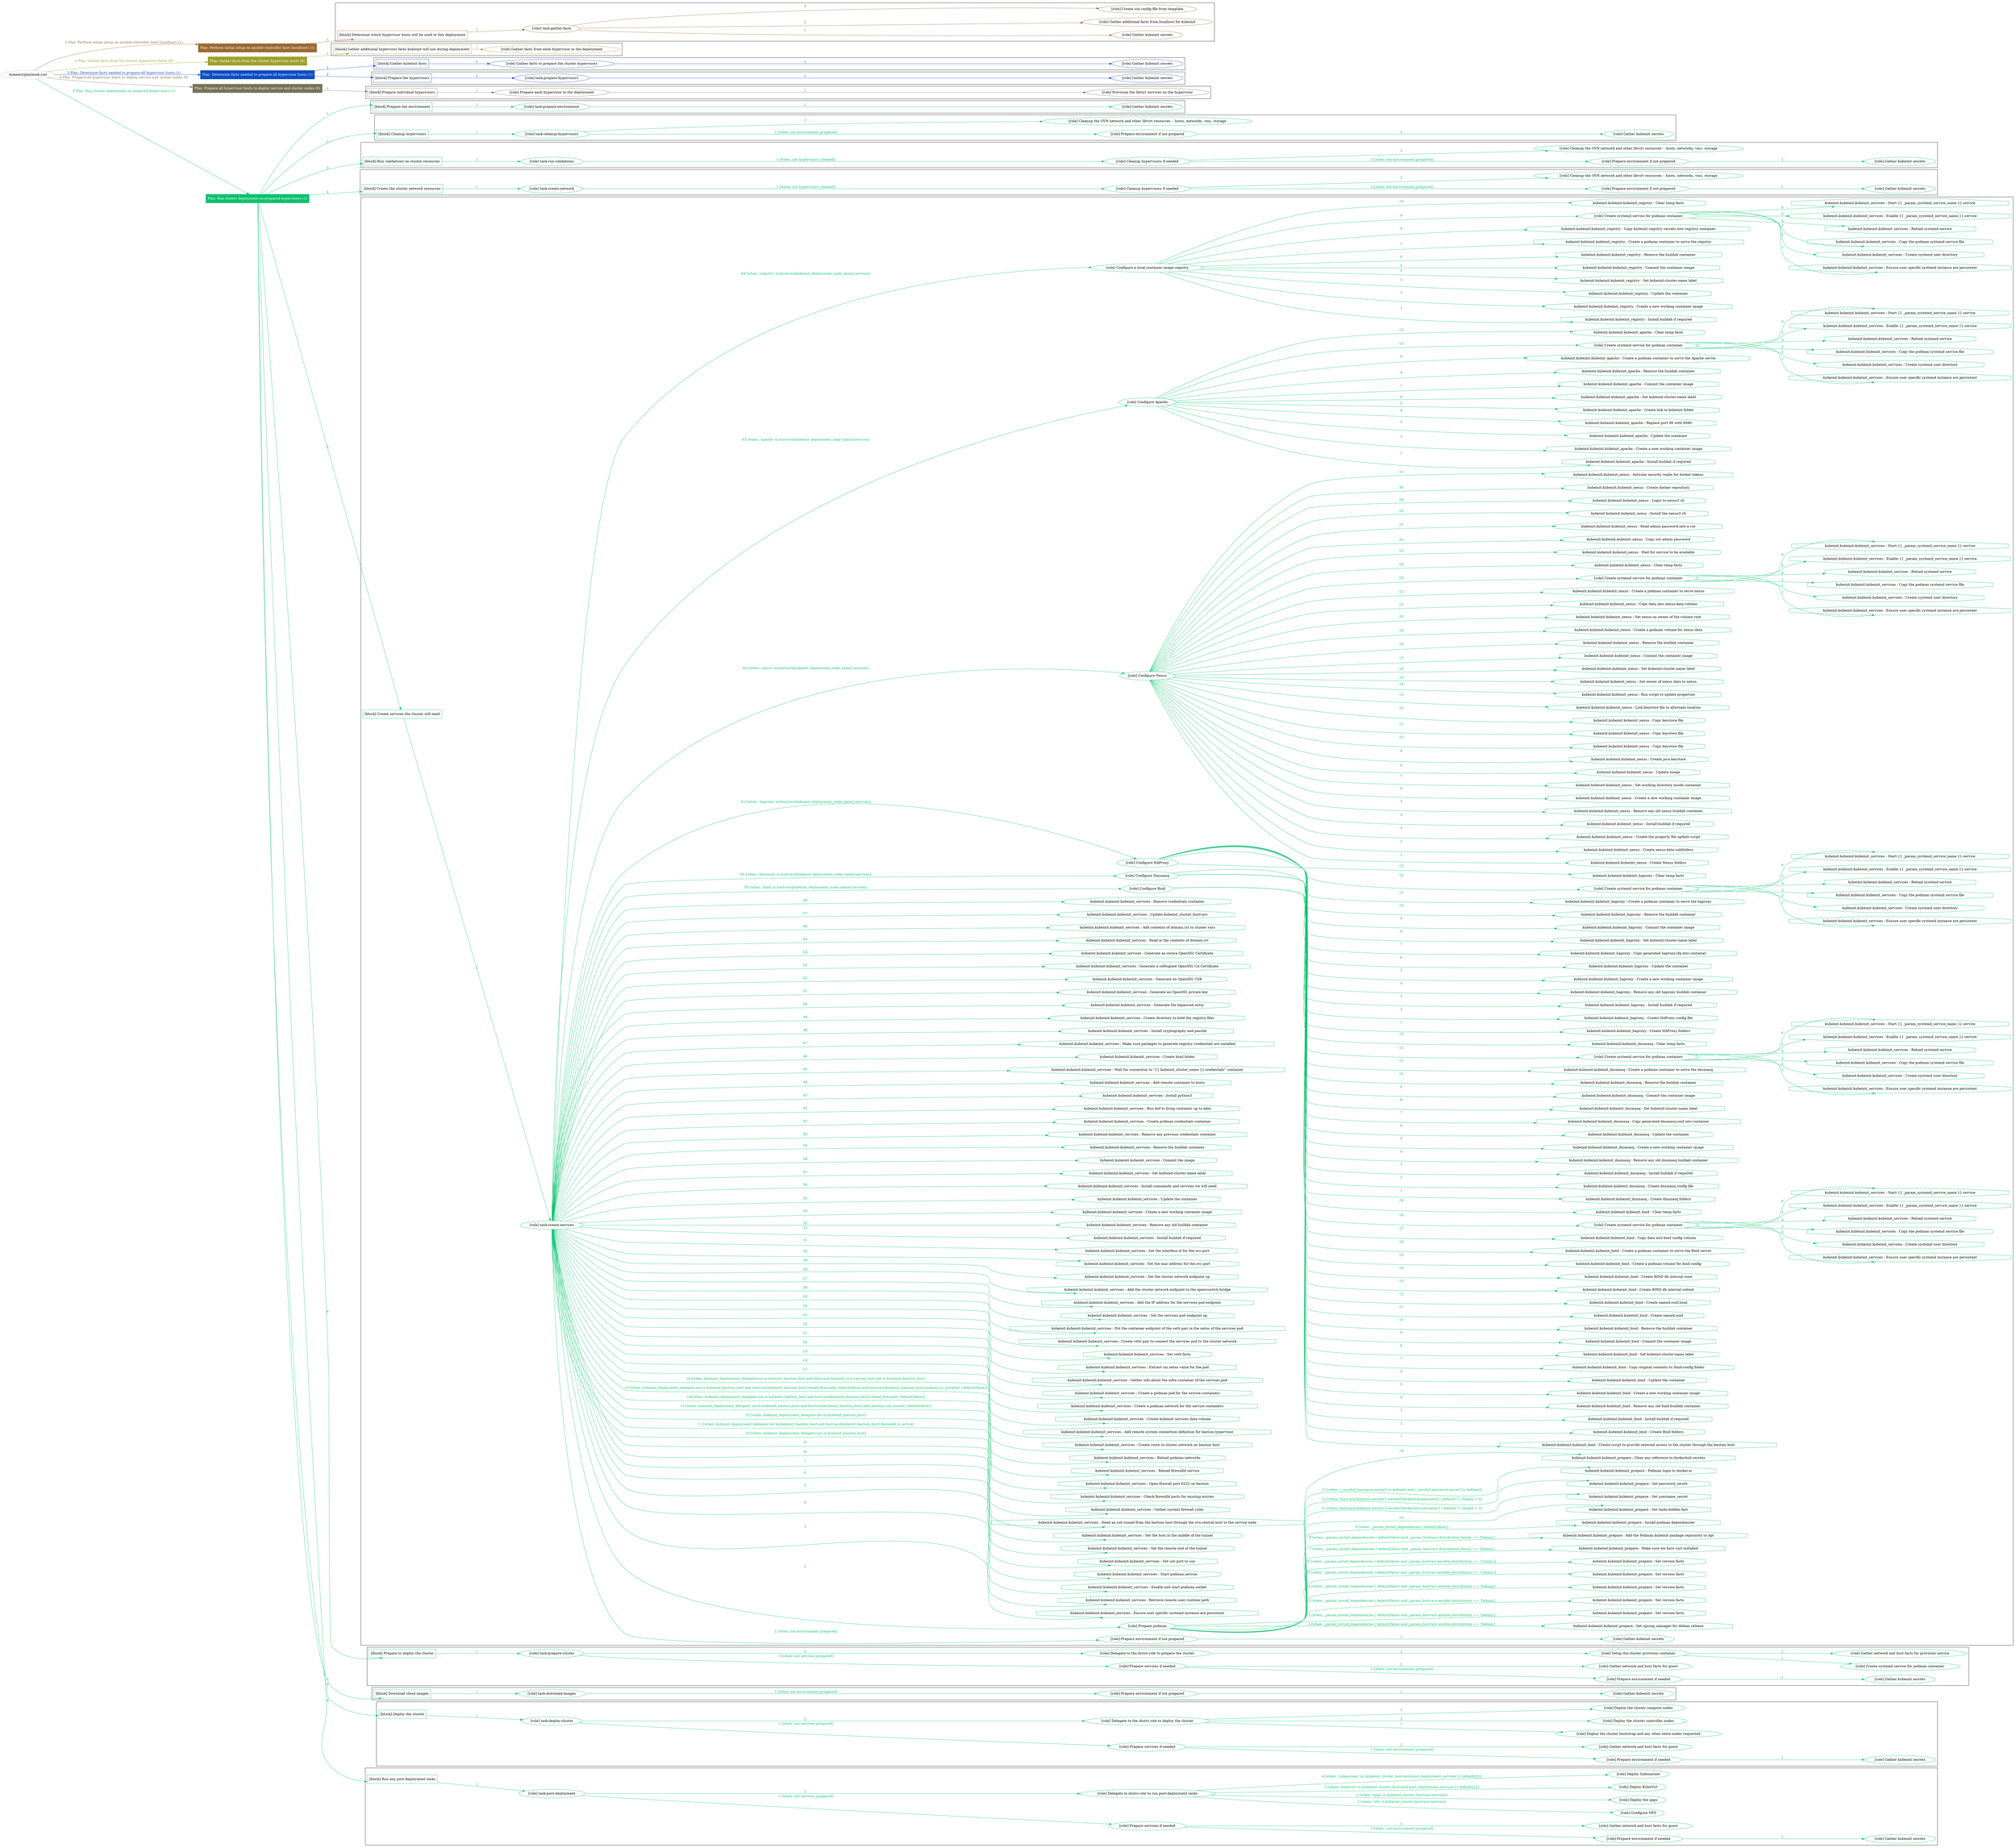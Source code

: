 digraph {
	graph [concentrate=true ordering=in rankdir=LR ratio=fill]
	edge [esep=5 sep=10]
	"kubeinit/playbook.yml" [URL="/home/runner/work/kubeinit/kubeinit/kubeinit/playbook.yml" id=playbook_70841fb2 style=dotted]
	"kubeinit/playbook.yml" -> play_13498be0 [label="1 Play: Perform initial setup on ansible-controller host (localhost) (1)" color="#9b6931" fontcolor="#9b6931" id=edge_play_13498be0 labeltooltip="1 Play: Perform initial setup on ansible-controller host (localhost) (1)" tooltip="1 Play: Perform initial setup on ansible-controller host (localhost) (1)"]
	subgraph "Play: Perform initial setup on ansible-controller host (localhost) (1)" {
		play_13498be0 [label="Play: Perform initial setup on ansible-controller host (localhost) (1)" URL="/home/runner/work/kubeinit/kubeinit/kubeinit/playbook.yml" color="#9b6931" fontcolor="#ffffff" id=play_13498be0 shape=box style=filled tooltip=localhost]
		play_13498be0 -> block_dd056918 [label=1 color="#9b6931" fontcolor="#9b6931" id=edge_block_dd056918 labeltooltip=1 tooltip=1]
		subgraph cluster_block_dd056918 {
			block_dd056918 [label="[block] Determine which hypervisor hosts will be used in this deployment" URL="/home/runner/work/kubeinit/kubeinit/kubeinit/playbook.yml" color="#9b6931" id=block_dd056918 labeltooltip="Determine which hypervisor hosts will be used in this deployment" shape=box tooltip="Determine which hypervisor hosts will be used in this deployment"]
			block_dd056918 -> role_3487b52c [label="1 " color="#9b6931" fontcolor="#9b6931" id=edge_role_3487b52c labeltooltip="1 " tooltip="1 "]
			subgraph "task-gather-facts" {
				role_3487b52c [label="[role] task-gather-facts" URL="/home/runner/work/kubeinit/kubeinit/kubeinit/playbook.yml" color="#9b6931" id=role_3487b52c tooltip="task-gather-facts"]
				role_3487b52c -> role_56e0633f [label="1 " color="#9b6931" fontcolor="#9b6931" id=edge_role_56e0633f labeltooltip="1 " tooltip="1 "]
				subgraph "Gather kubeinit secrets" {
					role_56e0633f [label="[role] Gather kubeinit secrets" URL="/home/runner/.ansible/collections/ansible_collections/kubeinit/kubeinit/roles/kubeinit_prepare/tasks/build_hypervisors_group.yml" color="#9b6931" id=role_56e0633f tooltip="Gather kubeinit secrets"]
				}
				role_3487b52c -> role_61a239b2 [label="2 " color="#9b6931" fontcolor="#9b6931" id=edge_role_61a239b2 labeltooltip="2 " tooltip="2 "]
				subgraph "Gather additional facts from localhost for kubeinit" {
					role_61a239b2 [label="[role] Gather additional facts from localhost for kubeinit" URL="/home/runner/.ansible/collections/ansible_collections/kubeinit/kubeinit/roles/kubeinit_prepare/tasks/build_hypervisors_group.yml" color="#9b6931" id=role_61a239b2 tooltip="Gather additional facts from localhost for kubeinit"]
				}
				role_3487b52c -> role_58ed971b [label="3 " color="#9b6931" fontcolor="#9b6931" id=edge_role_58ed971b labeltooltip="3 " tooltip="3 "]
				subgraph "Create ssh config file from template" {
					role_58ed971b [label="[role] Create ssh config file from template" URL="/home/runner/.ansible/collections/ansible_collections/kubeinit/kubeinit/roles/kubeinit_prepare/tasks/build_hypervisors_group.yml" color="#9b6931" id=role_58ed971b tooltip="Create ssh config file from template"]
				}
			}
		}
	}
	"kubeinit/playbook.yml" -> play_0940f1c8 [label="2 Play: Gather facts from the cluster hypervisor hosts (0)" color="#9da12b" fontcolor="#9da12b" id=edge_play_0940f1c8 labeltooltip="2 Play: Gather facts from the cluster hypervisor hosts (0)" tooltip="2 Play: Gather facts from the cluster hypervisor hosts (0)"]
	subgraph "Play: Gather facts from the cluster hypervisor hosts (0)" {
		play_0940f1c8 [label="Play: Gather facts from the cluster hypervisor hosts (0)" URL="/home/runner/work/kubeinit/kubeinit/kubeinit/playbook.yml" color="#9da12b" fontcolor="#ffffff" id=play_0940f1c8 shape=box style=filled tooltip="Play: Gather facts from the cluster hypervisor hosts (0)"]
		play_0940f1c8 -> block_ed757a4b [label=1 color="#9da12b" fontcolor="#9da12b" id=edge_block_ed757a4b labeltooltip=1 tooltip=1]
		subgraph cluster_block_ed757a4b {
			block_ed757a4b [label="[block] Gather additional hypervisor facts kubeinit will use during deployment" URL="/home/runner/work/kubeinit/kubeinit/kubeinit/playbook.yml" color="#9da12b" id=block_ed757a4b labeltooltip="Gather additional hypervisor facts kubeinit will use during deployment" shape=box tooltip="Gather additional hypervisor facts kubeinit will use during deployment"]
			block_ed757a4b -> role_f6a8e282 [label="1 " color="#9da12b" fontcolor="#9da12b" id=edge_role_f6a8e282 labeltooltip="1 " tooltip="1 "]
			subgraph "Gather facts from each hypervisor in the deployment" {
				role_f6a8e282 [label="[role] Gather facts from each hypervisor in the deployment" URL="/home/runner/work/kubeinit/kubeinit/kubeinit/playbook.yml" color="#9da12b" id=role_f6a8e282 tooltip="Gather facts from each hypervisor in the deployment"]
			}
		}
	}
	"kubeinit/playbook.yml" -> play_b0598d96 [label="3 Play: Determine facts needed to prepare all hypervisor hosts (1)" color="#094cc3" fontcolor="#094cc3" id=edge_play_b0598d96 labeltooltip="3 Play: Determine facts needed to prepare all hypervisor hosts (1)" tooltip="3 Play: Determine facts needed to prepare all hypervisor hosts (1)"]
	subgraph "Play: Determine facts needed to prepare all hypervisor hosts (1)" {
		play_b0598d96 [label="Play: Determine facts needed to prepare all hypervisor hosts (1)" URL="/home/runner/work/kubeinit/kubeinit/kubeinit/playbook.yml" color="#094cc3" fontcolor="#ffffff" id=play_b0598d96 shape=box style=filled tooltip=localhost]
		play_b0598d96 -> block_aec493a9 [label=1 color="#094cc3" fontcolor="#094cc3" id=edge_block_aec493a9 labeltooltip=1 tooltip=1]
		subgraph cluster_block_aec493a9 {
			block_aec493a9 [label="[block] Gather kubeinit facts" URL="/home/runner/work/kubeinit/kubeinit/kubeinit/playbook.yml" color="#094cc3" id=block_aec493a9 labeltooltip="Gather kubeinit facts" shape=box tooltip="Gather kubeinit facts"]
			block_aec493a9 -> role_765d36bf [label="1 " color="#094cc3" fontcolor="#094cc3" id=edge_role_765d36bf labeltooltip="1 " tooltip="1 "]
			subgraph "Gather facts to prepare the cluster hypervisors" {
				role_765d36bf [label="[role] Gather facts to prepare the cluster hypervisors" URL="/home/runner/work/kubeinit/kubeinit/kubeinit/playbook.yml" color="#094cc3" id=role_765d36bf tooltip="Gather facts to prepare the cluster hypervisors"]
				role_765d36bf -> role_7034f8d0 [label="1 " color="#094cc3" fontcolor="#094cc3" id=edge_role_7034f8d0 labeltooltip="1 " tooltip="1 "]
				subgraph "Gather kubeinit secrets" {
					role_7034f8d0 [label="[role] Gather kubeinit secrets" URL="/home/runner/.ansible/collections/ansible_collections/kubeinit/kubeinit/roles/kubeinit_prepare/tasks/gather_kubeinit_facts.yml" color="#094cc3" id=role_7034f8d0 tooltip="Gather kubeinit secrets"]
				}
			}
		}
		play_b0598d96 -> block_014ab541 [label=2 color="#094cc3" fontcolor="#094cc3" id=edge_block_014ab541 labeltooltip=2 tooltip=2]
		subgraph cluster_block_014ab541 {
			block_014ab541 [label="[block] Prepare the hypervisors" URL="/home/runner/work/kubeinit/kubeinit/kubeinit/playbook.yml" color="#094cc3" id=block_014ab541 labeltooltip="Prepare the hypervisors" shape=box tooltip="Prepare the hypervisors"]
			block_014ab541 -> role_9e1b91f1 [label="1 " color="#094cc3" fontcolor="#094cc3" id=edge_role_9e1b91f1 labeltooltip="1 " tooltip="1 "]
			subgraph "task-prepare-hypervisors" {
				role_9e1b91f1 [label="[role] task-prepare-hypervisors" URL="/home/runner/work/kubeinit/kubeinit/kubeinit/playbook.yml" color="#094cc3" id=role_9e1b91f1 tooltip="task-prepare-hypervisors"]
				role_9e1b91f1 -> role_e1ea8579 [label="1 " color="#094cc3" fontcolor="#094cc3" id=edge_role_e1ea8579 labeltooltip="1 " tooltip="1 "]
				subgraph "Gather kubeinit secrets" {
					role_e1ea8579 [label="[role] Gather kubeinit secrets" URL="/home/runner/.ansible/collections/ansible_collections/kubeinit/kubeinit/roles/kubeinit_prepare/tasks/gather_kubeinit_facts.yml" color="#094cc3" id=role_e1ea8579 tooltip="Gather kubeinit secrets"]
				}
			}
		}
	}
	"kubeinit/playbook.yml" -> play_47025fa9 [label="4 Play: Prepare all hypervisor hosts to deploy service and cluster nodes (0)" color="#757457" fontcolor="#757457" id=edge_play_47025fa9 labeltooltip="4 Play: Prepare all hypervisor hosts to deploy service and cluster nodes (0)" tooltip="4 Play: Prepare all hypervisor hosts to deploy service and cluster nodes (0)"]
	subgraph "Play: Prepare all hypervisor hosts to deploy service and cluster nodes (0)" {
		play_47025fa9 [label="Play: Prepare all hypervisor hosts to deploy service and cluster nodes (0)" URL="/home/runner/work/kubeinit/kubeinit/kubeinit/playbook.yml" color="#757457" fontcolor="#ffffff" id=play_47025fa9 shape=box style=filled tooltip="Play: Prepare all hypervisor hosts to deploy service and cluster nodes (0)"]
		play_47025fa9 -> block_677df15e [label=1 color="#757457" fontcolor="#757457" id=edge_block_677df15e labeltooltip=1 tooltip=1]
		subgraph cluster_block_677df15e {
			block_677df15e [label="[block] Prepare individual hypervisors" URL="/home/runner/work/kubeinit/kubeinit/kubeinit/playbook.yml" color="#757457" id=block_677df15e labeltooltip="Prepare individual hypervisors" shape=box tooltip="Prepare individual hypervisors"]
			block_677df15e -> role_8c89c79d [label="1 " color="#757457" fontcolor="#757457" id=edge_role_8c89c79d labeltooltip="1 " tooltip="1 "]
			subgraph "Prepare each hypervisor in the deployment" {
				role_8c89c79d [label="[role] Prepare each hypervisor in the deployment" URL="/home/runner/work/kubeinit/kubeinit/kubeinit/playbook.yml" color="#757457" id=role_8c89c79d tooltip="Prepare each hypervisor in the deployment"]
				role_8c89c79d -> role_63c641ce [label="1 " color="#757457" fontcolor="#757457" id=edge_role_63c641ce labeltooltip="1 " tooltip="1 "]
				subgraph "Provision the libvirt services on the hypervisor" {
					role_63c641ce [label="[role] Provision the libvirt services on the hypervisor" URL="/home/runner/.ansible/collections/ansible_collections/kubeinit/kubeinit/roles/kubeinit_prepare/tasks/prepare_hypervisor.yml" color="#757457" id=role_63c641ce tooltip="Provision the libvirt services on the hypervisor"]
				}
			}
		}
	}
	"kubeinit/playbook.yml" -> play_0437f3ca [label="5 Play: Run cluster deployment on prepared hypervisors (1)" color="#0ac26d" fontcolor="#0ac26d" id=edge_play_0437f3ca labeltooltip="5 Play: Run cluster deployment on prepared hypervisors (1)" tooltip="5 Play: Run cluster deployment on prepared hypervisors (1)"]
	subgraph "Play: Run cluster deployment on prepared hypervisors (1)" {
		play_0437f3ca [label="Play: Run cluster deployment on prepared hypervisors (1)" URL="/home/runner/work/kubeinit/kubeinit/kubeinit/playbook.yml" color="#0ac26d" fontcolor="#ffffff" id=play_0437f3ca shape=box style=filled tooltip=localhost]
		play_0437f3ca -> block_97006211 [label=1 color="#0ac26d" fontcolor="#0ac26d" id=edge_block_97006211 labeltooltip=1 tooltip=1]
		subgraph cluster_block_97006211 {
			block_97006211 [label="[block] Prepare the environment" URL="/home/runner/work/kubeinit/kubeinit/kubeinit/playbook.yml" color="#0ac26d" id=block_97006211 labeltooltip="Prepare the environment" shape=box tooltip="Prepare the environment"]
			block_97006211 -> role_4642bc6f [label="1 " color="#0ac26d" fontcolor="#0ac26d" id=edge_role_4642bc6f labeltooltip="1 " tooltip="1 "]
			subgraph "task-prepare-environment" {
				role_4642bc6f [label="[role] task-prepare-environment" URL="/home/runner/work/kubeinit/kubeinit/kubeinit/playbook.yml" color="#0ac26d" id=role_4642bc6f tooltip="task-prepare-environment"]
				role_4642bc6f -> role_1eed301c [label="1 " color="#0ac26d" fontcolor="#0ac26d" id=edge_role_1eed301c labeltooltip="1 " tooltip="1 "]
				subgraph "Gather kubeinit secrets" {
					role_1eed301c [label="[role] Gather kubeinit secrets" URL="/home/runner/.ansible/collections/ansible_collections/kubeinit/kubeinit/roles/kubeinit_prepare/tasks/gather_kubeinit_facts.yml" color="#0ac26d" id=role_1eed301c tooltip="Gather kubeinit secrets"]
				}
			}
		}
		play_0437f3ca -> block_2c3fccd1 [label=2 color="#0ac26d" fontcolor="#0ac26d" id=edge_block_2c3fccd1 labeltooltip=2 tooltip=2]
		subgraph cluster_block_2c3fccd1 {
			block_2c3fccd1 [label="[block] Cleanup hypervisors" URL="/home/runner/work/kubeinit/kubeinit/kubeinit/playbook.yml" color="#0ac26d" id=block_2c3fccd1 labeltooltip="Cleanup hypervisors" shape=box tooltip="Cleanup hypervisors"]
			block_2c3fccd1 -> role_346ea51d [label="1 " color="#0ac26d" fontcolor="#0ac26d" id=edge_role_346ea51d labeltooltip="1 " tooltip="1 "]
			subgraph "task-cleanup-hypervisors" {
				role_346ea51d [label="[role] task-cleanup-hypervisors" URL="/home/runner/work/kubeinit/kubeinit/kubeinit/playbook.yml" color="#0ac26d" id=role_346ea51d tooltip="task-cleanup-hypervisors"]
				role_346ea51d -> role_378c530b [label="1 [when: not environment_prepared]" color="#0ac26d" fontcolor="#0ac26d" id=edge_role_378c530b labeltooltip="1 [when: not environment_prepared]" tooltip="1 [when: not environment_prepared]"]
				subgraph "Prepare environment if not prepared" {
					role_378c530b [label="[role] Prepare environment if not prepared" URL="/home/runner/.ansible/collections/ansible_collections/kubeinit/kubeinit/roles/kubeinit_prepare/tasks/cleanup_hypervisors.yml" color="#0ac26d" id=role_378c530b tooltip="Prepare environment if not prepared"]
					role_378c530b -> role_b58b4100 [label="1 " color="#0ac26d" fontcolor="#0ac26d" id=edge_role_b58b4100 labeltooltip="1 " tooltip="1 "]
					subgraph "Gather kubeinit secrets" {
						role_b58b4100 [label="[role] Gather kubeinit secrets" URL="/home/runner/.ansible/collections/ansible_collections/kubeinit/kubeinit/roles/kubeinit_prepare/tasks/gather_kubeinit_facts.yml" color="#0ac26d" id=role_b58b4100 tooltip="Gather kubeinit secrets"]
					}
				}
				role_346ea51d -> role_b88f5fec [label="2 " color="#0ac26d" fontcolor="#0ac26d" id=edge_role_b88f5fec labeltooltip="2 " tooltip="2 "]
				subgraph "Cleanup the OVN network and other libvirt resources -- hosts, networks, vms, storage" {
					role_b88f5fec [label="[role] Cleanup the OVN network and other libvirt resources -- hosts, networks, vms, storage" URL="/home/runner/.ansible/collections/ansible_collections/kubeinit/kubeinit/roles/kubeinit_prepare/tasks/cleanup_hypervisors.yml" color="#0ac26d" id=role_b88f5fec tooltip="Cleanup the OVN network and other libvirt resources -- hosts, networks, vms, storage"]
				}
			}
		}
		play_0437f3ca -> block_19508067 [label=3 color="#0ac26d" fontcolor="#0ac26d" id=edge_block_19508067 labeltooltip=3 tooltip=3]
		subgraph cluster_block_19508067 {
			block_19508067 [label="[block] Run validations on cluster resources" URL="/home/runner/work/kubeinit/kubeinit/kubeinit/playbook.yml" color="#0ac26d" id=block_19508067 labeltooltip="Run validations on cluster resources" shape=box tooltip="Run validations on cluster resources"]
			block_19508067 -> role_adafcc47 [label="1 " color="#0ac26d" fontcolor="#0ac26d" id=edge_role_adafcc47 labeltooltip="1 " tooltip="1 "]
			subgraph "task-run-validations" {
				role_adafcc47 [label="[role] task-run-validations" URL="/home/runner/work/kubeinit/kubeinit/kubeinit/playbook.yml" color="#0ac26d" id=role_adafcc47 tooltip="task-run-validations"]
				role_adafcc47 -> role_164963d3 [label="1 [when: not hypervisors_cleaned]" color="#0ac26d" fontcolor="#0ac26d" id=edge_role_164963d3 labeltooltip="1 [when: not hypervisors_cleaned]" tooltip="1 [when: not hypervisors_cleaned]"]
				subgraph "Cleanup hypervisors if needed" {
					role_164963d3 [label="[role] Cleanup hypervisors if needed" URL="/home/runner/.ansible/collections/ansible_collections/kubeinit/kubeinit/roles/kubeinit_validations/tasks/main.yml" color="#0ac26d" id=role_164963d3 tooltip="Cleanup hypervisors if needed"]
					role_164963d3 -> role_00dab753 [label="1 [when: not environment_prepared]" color="#0ac26d" fontcolor="#0ac26d" id=edge_role_00dab753 labeltooltip="1 [when: not environment_prepared]" tooltip="1 [when: not environment_prepared]"]
					subgraph "Prepare environment if not prepared" {
						role_00dab753 [label="[role] Prepare environment if not prepared" URL="/home/runner/.ansible/collections/ansible_collections/kubeinit/kubeinit/roles/kubeinit_prepare/tasks/cleanup_hypervisors.yml" color="#0ac26d" id=role_00dab753 tooltip="Prepare environment if not prepared"]
						role_00dab753 -> role_381af5ea [label="1 " color="#0ac26d" fontcolor="#0ac26d" id=edge_role_381af5ea labeltooltip="1 " tooltip="1 "]
						subgraph "Gather kubeinit secrets" {
							role_381af5ea [label="[role] Gather kubeinit secrets" URL="/home/runner/.ansible/collections/ansible_collections/kubeinit/kubeinit/roles/kubeinit_prepare/tasks/gather_kubeinit_facts.yml" color="#0ac26d" id=role_381af5ea tooltip="Gather kubeinit secrets"]
						}
					}
					role_164963d3 -> role_ec1a1cf0 [label="2 " color="#0ac26d" fontcolor="#0ac26d" id=edge_role_ec1a1cf0 labeltooltip="2 " tooltip="2 "]
					subgraph "Cleanup the OVN network and other libvirt resources -- hosts, networks, vms, storage" {
						role_ec1a1cf0 [label="[role] Cleanup the OVN network and other libvirt resources -- hosts, networks, vms, storage" URL="/home/runner/.ansible/collections/ansible_collections/kubeinit/kubeinit/roles/kubeinit_prepare/tasks/cleanup_hypervisors.yml" color="#0ac26d" id=role_ec1a1cf0 tooltip="Cleanup the OVN network and other libvirt resources -- hosts, networks, vms, storage"]
					}
				}
			}
		}
		play_0437f3ca -> block_668f3a29 [label=4 color="#0ac26d" fontcolor="#0ac26d" id=edge_block_668f3a29 labeltooltip=4 tooltip=4]
		subgraph cluster_block_668f3a29 {
			block_668f3a29 [label="[block] Create the cluster network resources" URL="/home/runner/work/kubeinit/kubeinit/kubeinit/playbook.yml" color="#0ac26d" id=block_668f3a29 labeltooltip="Create the cluster network resources" shape=box tooltip="Create the cluster network resources"]
			block_668f3a29 -> role_6ec77162 [label="1 " color="#0ac26d" fontcolor="#0ac26d" id=edge_role_6ec77162 labeltooltip="1 " tooltip="1 "]
			subgraph "task-create-network" {
				role_6ec77162 [label="[role] task-create-network" URL="/home/runner/work/kubeinit/kubeinit/kubeinit/playbook.yml" color="#0ac26d" id=role_6ec77162 tooltip="task-create-network"]
				role_6ec77162 -> role_03113cc9 [label="1 [when: not hypervisors_cleaned]" color="#0ac26d" fontcolor="#0ac26d" id=edge_role_03113cc9 labeltooltip="1 [when: not hypervisors_cleaned]" tooltip="1 [when: not hypervisors_cleaned]"]
				subgraph "Cleanup hypervisors if needed" {
					role_03113cc9 [label="[role] Cleanup hypervisors if needed" URL="/home/runner/.ansible/collections/ansible_collections/kubeinit/kubeinit/roles/kubeinit_libvirt/tasks/create_network.yml" color="#0ac26d" id=role_03113cc9 tooltip="Cleanup hypervisors if needed"]
					role_03113cc9 -> role_1cf955b6 [label="1 [when: not environment_prepared]" color="#0ac26d" fontcolor="#0ac26d" id=edge_role_1cf955b6 labeltooltip="1 [when: not environment_prepared]" tooltip="1 [when: not environment_prepared]"]
					subgraph "Prepare environment if not prepared" {
						role_1cf955b6 [label="[role] Prepare environment if not prepared" URL="/home/runner/.ansible/collections/ansible_collections/kubeinit/kubeinit/roles/kubeinit_prepare/tasks/cleanup_hypervisors.yml" color="#0ac26d" id=role_1cf955b6 tooltip="Prepare environment if not prepared"]
						role_1cf955b6 -> role_2810160e [label="1 " color="#0ac26d" fontcolor="#0ac26d" id=edge_role_2810160e labeltooltip="1 " tooltip="1 "]
						subgraph "Gather kubeinit secrets" {
							role_2810160e [label="[role] Gather kubeinit secrets" URL="/home/runner/.ansible/collections/ansible_collections/kubeinit/kubeinit/roles/kubeinit_prepare/tasks/gather_kubeinit_facts.yml" color="#0ac26d" id=role_2810160e tooltip="Gather kubeinit secrets"]
						}
					}
					role_03113cc9 -> role_780da1e5 [label="2 " color="#0ac26d" fontcolor="#0ac26d" id=edge_role_780da1e5 labeltooltip="2 " tooltip="2 "]
					subgraph "Cleanup the OVN network and other libvirt resources -- hosts, networks, vms, storage" {
						role_780da1e5 [label="[role] Cleanup the OVN network and other libvirt resources -- hosts, networks, vms, storage" URL="/home/runner/.ansible/collections/ansible_collections/kubeinit/kubeinit/roles/kubeinit_prepare/tasks/cleanup_hypervisors.yml" color="#0ac26d" id=role_780da1e5 tooltip="Cleanup the OVN network and other libvirt resources -- hosts, networks, vms, storage"]
					}
				}
			}
		}
		play_0437f3ca -> block_77199780 [label=5 color="#0ac26d" fontcolor="#0ac26d" id=edge_block_77199780 labeltooltip=5 tooltip=5]
		subgraph cluster_block_77199780 {
			block_77199780 [label="[block] Create services the cluster will need" URL="/home/runner/work/kubeinit/kubeinit/kubeinit/playbook.yml" color="#0ac26d" id=block_77199780 labeltooltip="Create services the cluster will need" shape=box tooltip="Create services the cluster will need"]
			block_77199780 -> role_ebaaadee [label="1 " color="#0ac26d" fontcolor="#0ac26d" id=edge_role_ebaaadee labeltooltip="1 " tooltip="1 "]
			subgraph "task-create-services" {
				role_ebaaadee [label="[role] task-create-services" URL="/home/runner/work/kubeinit/kubeinit/kubeinit/playbook.yml" color="#0ac26d" id=role_ebaaadee tooltip="task-create-services"]
				role_ebaaadee -> role_417784a0 [label="1 [when: not environment_prepared]" color="#0ac26d" fontcolor="#0ac26d" id=edge_role_417784a0 labeltooltip="1 [when: not environment_prepared]" tooltip="1 [when: not environment_prepared]"]
				subgraph "Prepare environment if not prepared" {
					role_417784a0 [label="[role] Prepare environment if not prepared" URL="/home/runner/.ansible/collections/ansible_collections/kubeinit/kubeinit/roles/kubeinit_services/tasks/main.yml" color="#0ac26d" id=role_417784a0 tooltip="Prepare environment if not prepared"]
					role_417784a0 -> role_5b853c50 [label="1 " color="#0ac26d" fontcolor="#0ac26d" id=edge_role_5b853c50 labeltooltip="1 " tooltip="1 "]
					subgraph "Gather kubeinit secrets" {
						role_5b853c50 [label="[role] Gather kubeinit secrets" URL="/home/runner/.ansible/collections/ansible_collections/kubeinit/kubeinit/roles/kubeinit_prepare/tasks/gather_kubeinit_facts.yml" color="#0ac26d" id=role_5b853c50 tooltip="Gather kubeinit secrets"]
					}
				}
				role_ebaaadee -> role_4c17e6d7 [label="2 " color="#0ac26d" fontcolor="#0ac26d" id=edge_role_4c17e6d7 labeltooltip="2 " tooltip="2 "]
				subgraph "Prepare podman" {
					role_4c17e6d7 [label="[role] Prepare podman" URL="/home/runner/.ansible/collections/ansible_collections/kubeinit/kubeinit/roles/kubeinit_services/tasks/00_create_service_pod.yml" color="#0ac26d" id=role_4c17e6d7 tooltip="Prepare podman"]
					task_c3639b30 [label="kubeinit.kubeinit.kubeinit_prepare : Set cgroup_manager for debian release" URL="/home/runner/.ansible/collections/ansible_collections/kubeinit/kubeinit/roles/kubeinit_prepare/tasks/prepare_podman.yml" color="#0ac26d" id=task_c3639b30 shape=octagon tooltip="kubeinit.kubeinit.kubeinit_prepare : Set cgroup_manager for debian release"]
					role_4c17e6d7 -> task_c3639b30 [label="1 [when: _param_install_dependencies | default(false) and _param_hostvars.ansible_distribution == 'Debian']" color="#0ac26d" fontcolor="#0ac26d" id=edge_task_c3639b30 labeltooltip="1 [when: _param_install_dependencies | default(false) and _param_hostvars.ansible_distribution == 'Debian']" tooltip="1 [when: _param_install_dependencies | default(false) and _param_hostvars.ansible_distribution == 'Debian']"]
					task_5b9f4950 [label="kubeinit.kubeinit.kubeinit_prepare : Set version facts" URL="/home/runner/.ansible/collections/ansible_collections/kubeinit/kubeinit/roles/kubeinit_prepare/tasks/prepare_podman.yml" color="#0ac26d" id=task_5b9f4950 shape=octagon tooltip="kubeinit.kubeinit.kubeinit_prepare : Set version facts"]
					role_4c17e6d7 -> task_5b9f4950 [label="2 [when: _param_install_dependencies | default(false) and _param_hostvars.ansible_distribution == 'Debian']" color="#0ac26d" fontcolor="#0ac26d" id=edge_task_5b9f4950 labeltooltip="2 [when: _param_install_dependencies | default(false) and _param_hostvars.ansible_distribution == 'Debian']" tooltip="2 [when: _param_install_dependencies | default(false) and _param_hostvars.ansible_distribution == 'Debian']"]
					task_53ad59ba [label="kubeinit.kubeinit.kubeinit_prepare : Set version facts" URL="/home/runner/.ansible/collections/ansible_collections/kubeinit/kubeinit/roles/kubeinit_prepare/tasks/prepare_podman.yml" color="#0ac26d" id=task_53ad59ba shape=octagon tooltip="kubeinit.kubeinit.kubeinit_prepare : Set version facts"]
					role_4c17e6d7 -> task_53ad59ba [label="3 [when: _param_install_dependencies | default(false) and _param_hostvars.ansible_distribution == 'Debian']" color="#0ac26d" fontcolor="#0ac26d" id=edge_task_53ad59ba labeltooltip="3 [when: _param_install_dependencies | default(false) and _param_hostvars.ansible_distribution == 'Debian']" tooltip="3 [when: _param_install_dependencies | default(false) and _param_hostvars.ansible_distribution == 'Debian']"]
					task_efbf1f59 [label="kubeinit.kubeinit.kubeinit_prepare : Set version facts" URL="/home/runner/.ansible/collections/ansible_collections/kubeinit/kubeinit/roles/kubeinit_prepare/tasks/prepare_podman.yml" color="#0ac26d" id=task_efbf1f59 shape=octagon tooltip="kubeinit.kubeinit.kubeinit_prepare : Set version facts"]
					role_4c17e6d7 -> task_efbf1f59 [label="4 [when: _param_install_dependencies | default(false) and _param_hostvars.ansible_distribution == 'Debian']" color="#0ac26d" fontcolor="#0ac26d" id=edge_task_efbf1f59 labeltooltip="4 [when: _param_install_dependencies | default(false) and _param_hostvars.ansible_distribution == 'Debian']" tooltip="4 [when: _param_install_dependencies | default(false) and _param_hostvars.ansible_distribution == 'Debian']"]
					task_0a884cc3 [label="kubeinit.kubeinit.kubeinit_prepare : Set version facts" URL="/home/runner/.ansible/collections/ansible_collections/kubeinit/kubeinit/roles/kubeinit_prepare/tasks/prepare_podman.yml" color="#0ac26d" id=task_0a884cc3 shape=octagon tooltip="kubeinit.kubeinit.kubeinit_prepare : Set version facts"]
					role_4c17e6d7 -> task_0a884cc3 [label="5 [when: _param_install_dependencies | default(false) and _param_hostvars.ansible_distribution == 'Ubuntu']" color="#0ac26d" fontcolor="#0ac26d" id=edge_task_0a884cc3 labeltooltip="5 [when: _param_install_dependencies | default(false) and _param_hostvars.ansible_distribution == 'Ubuntu']" tooltip="5 [when: _param_install_dependencies | default(false) and _param_hostvars.ansible_distribution == 'Ubuntu']"]
					task_af561315 [label="kubeinit.kubeinit.kubeinit_prepare : Set version facts" URL="/home/runner/.ansible/collections/ansible_collections/kubeinit/kubeinit/roles/kubeinit_prepare/tasks/prepare_podman.yml" color="#0ac26d" id=task_af561315 shape=octagon tooltip="kubeinit.kubeinit.kubeinit_prepare : Set version facts"]
					role_4c17e6d7 -> task_af561315 [label="6 [when: _param_install_dependencies | default(false) and _param_hostvars.ansible_distribution == 'Ubuntu']" color="#0ac26d" fontcolor="#0ac26d" id=edge_task_af561315 labeltooltip="6 [when: _param_install_dependencies | default(false) and _param_hostvars.ansible_distribution == 'Ubuntu']" tooltip="6 [when: _param_install_dependencies | default(false) and _param_hostvars.ansible_distribution == 'Ubuntu']"]
					task_50600440 [label="kubeinit.kubeinit.kubeinit_prepare : Make sure we have curl installed" URL="/home/runner/.ansible/collections/ansible_collections/kubeinit/kubeinit/roles/kubeinit_prepare/tasks/prepare_podman.yml" color="#0ac26d" id=task_50600440 shape=octagon tooltip="kubeinit.kubeinit.kubeinit_prepare : Make sure we have curl installed"]
					role_4c17e6d7 -> task_50600440 [label="7 [when: _param_install_dependencies | default(false) and _param_hostvars.distribution_family == 'Debian']" color="#0ac26d" fontcolor="#0ac26d" id=edge_task_50600440 labeltooltip="7 [when: _param_install_dependencies | default(false) and _param_hostvars.distribution_family == 'Debian']" tooltip="7 [when: _param_install_dependencies | default(false) and _param_hostvars.distribution_family == 'Debian']"]
					task_237227b3 [label="kubeinit.kubeinit.kubeinit_prepare : Add the Podman kubeinit package repository to Apt" URL="/home/runner/.ansible/collections/ansible_collections/kubeinit/kubeinit/roles/kubeinit_prepare/tasks/prepare_podman.yml" color="#0ac26d" id=task_237227b3 shape=octagon tooltip="kubeinit.kubeinit.kubeinit_prepare : Add the Podman kubeinit package repository to Apt"]
					role_4c17e6d7 -> task_237227b3 [label="8 [when: _param_install_dependencies | default(false) and _param_hostvars.distribution_family == 'Debian']" color="#0ac26d" fontcolor="#0ac26d" id=edge_task_237227b3 labeltooltip="8 [when: _param_install_dependencies | default(false) and _param_hostvars.distribution_family == 'Debian']" tooltip="8 [when: _param_install_dependencies | default(false) and _param_hostvars.distribution_family == 'Debian']"]
					task_8c2da2e4 [label="kubeinit.kubeinit.kubeinit_prepare : Install podman dependencies" URL="/home/runner/.ansible/collections/ansible_collections/kubeinit/kubeinit/roles/kubeinit_prepare/tasks/prepare_podman.yml" color="#0ac26d" id=task_8c2da2e4 shape=octagon tooltip="kubeinit.kubeinit.kubeinit_prepare : Install podman dependencies"]
					role_4c17e6d7 -> task_8c2da2e4 [label="9 [when: _param_install_dependencies | default(false)]" color="#0ac26d" fontcolor="#0ac26d" id=edge_task_8c2da2e4 labeltooltip="9 [when: _param_install_dependencies | default(false)]" tooltip="9 [when: _param_install_dependencies | default(false)]"]
					task_980a386d [label="kubeinit.kubeinit.kubeinit_prepare : Set tasks-hidden fact" URL="/home/runner/.ansible/collections/ansible_collections/kubeinit/kubeinit/roles/kubeinit_prepare/tasks/prepare_podman.yml" color="#0ac26d" id=task_980a386d shape=octagon tooltip="kubeinit.kubeinit.kubeinit_prepare : Set tasks-hidden fact"]
					role_4c17e6d7 -> task_980a386d [label="10 " color="#0ac26d" fontcolor="#0ac26d" id=edge_task_980a386d labeltooltip="10 " tooltip="10 "]
					task_8e32b3a7 [label="kubeinit.kubeinit.kubeinit_prepare : Set username_secret" URL="/home/runner/.ansible/collections/ansible_collections/kubeinit/kubeinit/roles/kubeinit_prepare/tasks/prepare_podman.yml" color="#0ac26d" id=task_8e32b3a7 shape=octagon tooltip="kubeinit.kubeinit.kubeinit_prepare : Set username_secret"]
					role_4c17e6d7 -> task_8e32b3a7 [label="11 [when: hostvars['kubeinit-secrets'].secrets['dockerhub-username'] | default('') | length > 0]" color="#0ac26d" fontcolor="#0ac26d" id=edge_task_8e32b3a7 labeltooltip="11 [when: hostvars['kubeinit-secrets'].secrets['dockerhub-username'] | default('') | length > 0]" tooltip="11 [when: hostvars['kubeinit-secrets'].secrets['dockerhub-username'] | default('') | length > 0]"]
					task_a733a809 [label="kubeinit.kubeinit.kubeinit_prepare : Set password_secret" URL="/home/runner/.ansible/collections/ansible_collections/kubeinit/kubeinit/roles/kubeinit_prepare/tasks/prepare_podman.yml" color="#0ac26d" id=task_a733a809 shape=octagon tooltip="kubeinit.kubeinit.kubeinit_prepare : Set password_secret"]
					role_4c17e6d7 -> task_a733a809 [label="12 [when: hostvars['kubeinit-secrets'].secrets['dockerhub-password'] | default('') | length > 0]" color="#0ac26d" fontcolor="#0ac26d" id=edge_task_a733a809 labeltooltip="12 [when: hostvars['kubeinit-secrets'].secrets['dockerhub-password'] | default('') | length > 0]" tooltip="12 [when: hostvars['kubeinit-secrets'].secrets['dockerhub-password'] | default('') | length > 0]"]
					task_6a4facf6 [label="kubeinit.kubeinit.kubeinit_prepare : Podman login to docker.io" URL="/home/runner/.ansible/collections/ansible_collections/kubeinit/kubeinit/roles/kubeinit_prepare/tasks/prepare_podman.yml" color="#0ac26d" id=task_6a4facf6 shape=octagon tooltip="kubeinit.kubeinit.kubeinit_prepare : Podman login to docker.io"]
					role_4c17e6d7 -> task_6a4facf6 [label="13 [when: (_results['username-secret'] is defined) and (_results['password-secret'] is defined)]" color="#0ac26d" fontcolor="#0ac26d" id=edge_task_6a4facf6 labeltooltip="13 [when: (_results['username-secret'] is defined) and (_results['password-secret'] is defined)]" tooltip="13 [when: (_results['username-secret'] is defined) and (_results['password-secret'] is defined)]"]
					task_d266d3e0 [label="kubeinit.kubeinit.kubeinit_prepare : Clear any reference to dockerhub secrets" URL="/home/runner/.ansible/collections/ansible_collections/kubeinit/kubeinit/roles/kubeinit_prepare/tasks/prepare_podman.yml" color="#0ac26d" id=task_d266d3e0 shape=octagon tooltip="kubeinit.kubeinit.kubeinit_prepare : Clear any reference to dockerhub secrets"]
					role_4c17e6d7 -> task_d266d3e0 [label="14 " color="#0ac26d" fontcolor="#0ac26d" id=edge_task_d266d3e0 labeltooltip="14 " tooltip="14 "]
				}
				task_8a450614 [label="kubeinit.kubeinit.kubeinit_services : Ensure user specific systemd instance are persistent" URL="/home/runner/.ansible/collections/ansible_collections/kubeinit/kubeinit/roles/kubeinit_services/tasks/00_create_service_pod.yml" color="#0ac26d" id=task_8a450614 shape=octagon tooltip="kubeinit.kubeinit.kubeinit_services : Ensure user specific systemd instance are persistent"]
				role_ebaaadee -> task_8a450614 [label="3 " color="#0ac26d" fontcolor="#0ac26d" id=edge_task_8a450614 labeltooltip="3 " tooltip="3 "]
				task_9a345a35 [label="kubeinit.kubeinit.kubeinit_services : Retrieve remote user runtime path" URL="/home/runner/.ansible/collections/ansible_collections/kubeinit/kubeinit/roles/kubeinit_services/tasks/00_create_service_pod.yml" color="#0ac26d" id=task_9a345a35 shape=octagon tooltip="kubeinit.kubeinit.kubeinit_services : Retrieve remote user runtime path"]
				role_ebaaadee -> task_9a345a35 [label="4 " color="#0ac26d" fontcolor="#0ac26d" id=edge_task_9a345a35 labeltooltip="4 " tooltip="4 "]
				task_1044eb6f [label="kubeinit.kubeinit.kubeinit_services : Enable and start podman.socket" URL="/home/runner/.ansible/collections/ansible_collections/kubeinit/kubeinit/roles/kubeinit_services/tasks/00_create_service_pod.yml" color="#0ac26d" id=task_1044eb6f shape=octagon tooltip="kubeinit.kubeinit.kubeinit_services : Enable and start podman.socket"]
				role_ebaaadee -> task_1044eb6f [label="5 " color="#0ac26d" fontcolor="#0ac26d" id=edge_task_1044eb6f labeltooltip="5 " tooltip="5 "]
				task_03783081 [label="kubeinit.kubeinit.kubeinit_services : Start podman.service" URL="/home/runner/.ansible/collections/ansible_collections/kubeinit/kubeinit/roles/kubeinit_services/tasks/00_create_service_pod.yml" color="#0ac26d" id=task_03783081 shape=octagon tooltip="kubeinit.kubeinit.kubeinit_services : Start podman.service"]
				role_ebaaadee -> task_03783081 [label="6 " color="#0ac26d" fontcolor="#0ac26d" id=edge_task_03783081 labeltooltip="6 " tooltip="6 "]
				task_5e73ac0d [label="kubeinit.kubeinit.kubeinit_services : Set ssh port to use" URL="/home/runner/.ansible/collections/ansible_collections/kubeinit/kubeinit/roles/kubeinit_services/tasks/00_create_service_pod.yml" color="#0ac26d" id=task_5e73ac0d shape=octagon tooltip="kubeinit.kubeinit.kubeinit_services : Set ssh port to use"]
				role_ebaaadee -> task_5e73ac0d [label="7 " color="#0ac26d" fontcolor="#0ac26d" id=edge_task_5e73ac0d labeltooltip="7 " tooltip="7 "]
				task_ddf2831f [label="kubeinit.kubeinit.kubeinit_services : Set the remote end of the tunnel" URL="/home/runner/.ansible/collections/ansible_collections/kubeinit/kubeinit/roles/kubeinit_services/tasks/00_create_service_pod.yml" color="#0ac26d" id=task_ddf2831f shape=octagon tooltip="kubeinit.kubeinit.kubeinit_services : Set the remote end of the tunnel"]
				role_ebaaadee -> task_ddf2831f [label="8 " color="#0ac26d" fontcolor="#0ac26d" id=edge_task_ddf2831f labeltooltip="8 " tooltip="8 "]
				task_1e7906fd [label="kubeinit.kubeinit.kubeinit_services : Set the host in the middle of the tunnel" URL="/home/runner/.ansible/collections/ansible_collections/kubeinit/kubeinit/roles/kubeinit_services/tasks/00_create_service_pod.yml" color="#0ac26d" id=task_1e7906fd shape=octagon tooltip="kubeinit.kubeinit.kubeinit_services : Set the host in the middle of the tunnel"]
				role_ebaaadee -> task_1e7906fd [label="9 " color="#0ac26d" fontcolor="#0ac26d" id=edge_task_1e7906fd labeltooltip="9 " tooltip="9 "]
				task_c698961e [label="kubeinit.kubeinit.kubeinit_services : Need an ssh tunnel from the bastion host through the ovn-central host to the service node" URL="/home/runner/.ansible/collections/ansible_collections/kubeinit/kubeinit/roles/kubeinit_services/tasks/00_create_service_pod.yml" color="#0ac26d" id=task_c698961e shape=octagon tooltip="kubeinit.kubeinit.kubeinit_services : Need an ssh tunnel from the bastion host through the ovn-central host to the service node"]
				role_ebaaadee -> task_c698961e [label="10 [when: kubeinit_deployment_delegate not in kubeinit_bastion_host]" color="#0ac26d" fontcolor="#0ac26d" id=edge_task_c698961e labeltooltip="10 [when: kubeinit_deployment_delegate not in kubeinit_bastion_host]" tooltip="10 [when: kubeinit_deployment_delegate not in kubeinit_bastion_host]"]
				task_507fffb0 [label="kubeinit.kubeinit.kubeinit_services : Gather current firewall rules" URL="/home/runner/.ansible/collections/ansible_collections/kubeinit/kubeinit/roles/kubeinit_services/tasks/00_create_service_pod.yml" color="#0ac26d" id=task_507fffb0 shape=octagon tooltip="kubeinit.kubeinit.kubeinit_services : Gather current firewall rules"]
				role_ebaaadee -> task_507fffb0 [label="11 [when: kubeinit_deployment_delegate not in kubeinit_bastion_host and hostvars[kubeinit_bastion_host].firewalld_is_active]" color="#0ac26d" fontcolor="#0ac26d" id=edge_task_507fffb0 labeltooltip="11 [when: kubeinit_deployment_delegate not in kubeinit_bastion_host and hostvars[kubeinit_bastion_host].firewalld_is_active]" tooltip="11 [when: kubeinit_deployment_delegate not in kubeinit_bastion_host and hostvars[kubeinit_bastion_host].firewalld_is_active]"]
				task_e1b8a4de [label="kubeinit.kubeinit.kubeinit_services : Check firewalld ports for existing entries" URL="/home/runner/.ansible/collections/ansible_collections/kubeinit/kubeinit/roles/kubeinit_services/tasks/00_create_service_pod.yml" color="#0ac26d" id=task_e1b8a4de shape=octagon tooltip="kubeinit.kubeinit.kubeinit_services : Check firewalld ports for existing entries"]
				role_ebaaadee -> task_e1b8a4de [label="12 [when: kubeinit_deployment_delegate not in kubeinit_bastion_host]" color="#0ac26d" fontcolor="#0ac26d" id=edge_task_e1b8a4de labeltooltip="12 [when: kubeinit_deployment_delegate not in kubeinit_bastion_host]" tooltip="12 [when: kubeinit_deployment_delegate not in kubeinit_bastion_host]"]
				task_f44d7d80 [label="kubeinit.kubeinit.kubeinit_services : Open firewall port 6222 on bastion" URL="/home/runner/.ansible/collections/ansible_collections/kubeinit/kubeinit/roles/kubeinit_services/tasks/00_create_service_pod.yml" color="#0ac26d" id=task_f44d7d80 shape=octagon tooltip="kubeinit.kubeinit.kubeinit_services : Open firewall port 6222 on bastion"]
				role_ebaaadee -> task_f44d7d80 [label="13 [when: kubeinit_deployment_delegate not in kubeinit_bastion_host and hostvars[kubeinit_bastion_host].add_bastion_ssh_tunnel | default(false)]" color="#0ac26d" fontcolor="#0ac26d" id=edge_task_f44d7d80 labeltooltip="13 [when: kubeinit_deployment_delegate not in kubeinit_bastion_host and hostvars[kubeinit_bastion_host].add_bastion_ssh_tunnel | default(false)]" tooltip="13 [when: kubeinit_deployment_delegate not in kubeinit_bastion_host and hostvars[kubeinit_bastion_host].add_bastion_ssh_tunnel | default(false)]"]
				task_ccd3bd2b [label="kubeinit.kubeinit.kubeinit_services : Reload firewalld service" URL="/home/runner/.ansible/collections/ansible_collections/kubeinit/kubeinit/roles/kubeinit_services/tasks/00_create_service_pod.yml" color="#0ac26d" id=task_ccd3bd2b shape=octagon tooltip="kubeinit.kubeinit.kubeinit_services : Reload firewalld service"]
				role_ebaaadee -> task_ccd3bd2b [label="14 [when: kubeinit_deployment_delegate not in kubeinit_bastion_host and hostvars[kubeinit_bastion_host].reload_firewalld | default(false)]" color="#0ac26d" fontcolor="#0ac26d" id=edge_task_ccd3bd2b labeltooltip="14 [when: kubeinit_deployment_delegate not in kubeinit_bastion_host and hostvars[kubeinit_bastion_host].reload_firewalld | default(false)]" tooltip="14 [when: kubeinit_deployment_delegate not in kubeinit_bastion_host and hostvars[kubeinit_bastion_host].reload_firewalld | default(false)]"]
				task_7817e4d8 [label="kubeinit.kubeinit.kubeinit_services : Reload podman networks" URL="/home/runner/.ansible/collections/ansible_collections/kubeinit/kubeinit/roles/kubeinit_services/tasks/00_create_service_pod.yml" color="#0ac26d" id=task_7817e4d8 shape=octagon tooltip="kubeinit.kubeinit.kubeinit_services : Reload podman networks"]
				role_ebaaadee -> task_7817e4d8 [label="15 [when: kubeinit_deployment_delegate not in kubeinit_bastion_host and hostvars[kubeinit_bastion_host].reload_firewalld | default(false) and hostvars[kubeinit_bastion_host].podman_is_installed | default(false)]" color="#0ac26d" fontcolor="#0ac26d" id=edge_task_7817e4d8 labeltooltip="15 [when: kubeinit_deployment_delegate not in kubeinit_bastion_host and hostvars[kubeinit_bastion_host].reload_firewalld | default(false) and hostvars[kubeinit_bastion_host].podman_is_installed | default(false)]" tooltip="15 [when: kubeinit_deployment_delegate not in kubeinit_bastion_host and hostvars[kubeinit_bastion_host].reload_firewalld | default(false) and hostvars[kubeinit_bastion_host].podman_is_installed | default(false)]"]
				task_9bec2a92 [label="kubeinit.kubeinit.kubeinit_services : Create route to cluster network on bastion host" URL="/home/runner/.ansible/collections/ansible_collections/kubeinit/kubeinit/roles/kubeinit_services/tasks/00_create_service_pod.yml" color="#0ac26d" id=task_9bec2a92 shape=octagon tooltip="kubeinit.kubeinit.kubeinit_services : Create route to cluster network on bastion host"]
				role_ebaaadee -> task_9bec2a92 [label="16 [when: kubeinit_deployment_delegate not in kubeinit_bastion_host and false and kubeinit_ovn_central_host not in kubeinit_bastion_host]" color="#0ac26d" fontcolor="#0ac26d" id=edge_task_9bec2a92 labeltooltip="16 [when: kubeinit_deployment_delegate not in kubeinit_bastion_host and false and kubeinit_ovn_central_host not in kubeinit_bastion_host]" tooltip="16 [when: kubeinit_deployment_delegate not in kubeinit_bastion_host and false and kubeinit_ovn_central_host not in kubeinit_bastion_host]"]
				task_36691092 [label="kubeinit.kubeinit.kubeinit_services : Add remote system connection definition for bastion hypervisor" URL="/home/runner/.ansible/collections/ansible_collections/kubeinit/kubeinit/roles/kubeinit_services/tasks/00_create_service_pod.yml" color="#0ac26d" id=task_36691092 shape=octagon tooltip="kubeinit.kubeinit.kubeinit_services : Add remote system connection definition for bastion hypervisor"]
				role_ebaaadee -> task_36691092 [label="17 " color="#0ac26d" fontcolor="#0ac26d" id=edge_task_36691092 labeltooltip="17 " tooltip="17 "]
				task_c13f76bd [label="kubeinit.kubeinit.kubeinit_services : Create kubeinit services data volume" URL="/home/runner/.ansible/collections/ansible_collections/kubeinit/kubeinit/roles/kubeinit_services/tasks/00_create_service_pod.yml" color="#0ac26d" id=task_c13f76bd shape=octagon tooltip="kubeinit.kubeinit.kubeinit_services : Create kubeinit services data volume"]
				role_ebaaadee -> task_c13f76bd [label="18 " color="#0ac26d" fontcolor="#0ac26d" id=edge_task_c13f76bd labeltooltip="18 " tooltip="18 "]
				task_9a28c069 [label="kubeinit.kubeinit.kubeinit_services : Create a podman network for the service containers" URL="/home/runner/.ansible/collections/ansible_collections/kubeinit/kubeinit/roles/kubeinit_services/tasks/00_create_service_pod.yml" color="#0ac26d" id=task_9a28c069 shape=octagon tooltip="kubeinit.kubeinit.kubeinit_services : Create a podman network for the service containers"]
				role_ebaaadee -> task_9a28c069 [label="19 " color="#0ac26d" fontcolor="#0ac26d" id=edge_task_9a28c069 labeltooltip="19 " tooltip="19 "]
				task_7dd87e2b [label="kubeinit.kubeinit.kubeinit_services : Create a podman pod for the service containers" URL="/home/runner/.ansible/collections/ansible_collections/kubeinit/kubeinit/roles/kubeinit_services/tasks/00_create_service_pod.yml" color="#0ac26d" id=task_7dd87e2b shape=octagon tooltip="kubeinit.kubeinit.kubeinit_services : Create a podman pod for the service containers"]
				role_ebaaadee -> task_7dd87e2b [label="20 " color="#0ac26d" fontcolor="#0ac26d" id=edge_task_7dd87e2b labeltooltip="20 " tooltip="20 "]
				task_91aba8e8 [label="kubeinit.kubeinit.kubeinit_services : Gather info about the infra container of the services pod" URL="/home/runner/.ansible/collections/ansible_collections/kubeinit/kubeinit/roles/kubeinit_services/tasks/00_create_service_pod.yml" color="#0ac26d" id=task_91aba8e8 shape=octagon tooltip="kubeinit.kubeinit.kubeinit_services : Gather info about the infra container of the services pod"]
				role_ebaaadee -> task_91aba8e8 [label="21 " color="#0ac26d" fontcolor="#0ac26d" id=edge_task_91aba8e8 labeltooltip="21 " tooltip="21 "]
				task_80306e12 [label="kubeinit.kubeinit.kubeinit_services : Extract cni netns value for the pod" URL="/home/runner/.ansible/collections/ansible_collections/kubeinit/kubeinit/roles/kubeinit_services/tasks/00_create_service_pod.yml" color="#0ac26d" id=task_80306e12 shape=octagon tooltip="kubeinit.kubeinit.kubeinit_services : Extract cni netns value for the pod"]
				role_ebaaadee -> task_80306e12 [label="22 " color="#0ac26d" fontcolor="#0ac26d" id=edge_task_80306e12 labeltooltip="22 " tooltip="22 "]
				task_1e70c93f [label="kubeinit.kubeinit.kubeinit_services : Set veth facts" URL="/home/runner/.ansible/collections/ansible_collections/kubeinit/kubeinit/roles/kubeinit_services/tasks/00_create_service_pod.yml" color="#0ac26d" id=task_1e70c93f shape=octagon tooltip="kubeinit.kubeinit.kubeinit_services : Set veth facts"]
				role_ebaaadee -> task_1e70c93f [label="23 " color="#0ac26d" fontcolor="#0ac26d" id=edge_task_1e70c93f labeltooltip="23 " tooltip="23 "]
				task_01117a2b [label="kubeinit.kubeinit.kubeinit_services : Create veth pair to connect the services pod to the cluster network" URL="/home/runner/.ansible/collections/ansible_collections/kubeinit/kubeinit/roles/kubeinit_services/tasks/00_create_service_pod.yml" color="#0ac26d" id=task_01117a2b shape=octagon tooltip="kubeinit.kubeinit.kubeinit_services : Create veth pair to connect the services pod to the cluster network"]
				role_ebaaadee -> task_01117a2b [label="24 " color="#0ac26d" fontcolor="#0ac26d" id=edge_task_01117a2b labeltooltip="24 " tooltip="24 "]
				task_1fedd4c3 [label="kubeinit.kubeinit.kubeinit_services : Put the container endpoint of the veth pair in the netns of the services pod" URL="/home/runner/.ansible/collections/ansible_collections/kubeinit/kubeinit/roles/kubeinit_services/tasks/00_create_service_pod.yml" color="#0ac26d" id=task_1fedd4c3 shape=octagon tooltip="kubeinit.kubeinit.kubeinit_services : Put the container endpoint of the veth pair in the netns of the services pod"]
				role_ebaaadee -> task_1fedd4c3 [label="25 " color="#0ac26d" fontcolor="#0ac26d" id=edge_task_1fedd4c3 labeltooltip="25 " tooltip="25 "]
				task_6d67119e [label="kubeinit.kubeinit.kubeinit_services : Set the services pod endpoint up" URL="/home/runner/.ansible/collections/ansible_collections/kubeinit/kubeinit/roles/kubeinit_services/tasks/00_create_service_pod.yml" color="#0ac26d" id=task_6d67119e shape=octagon tooltip="kubeinit.kubeinit.kubeinit_services : Set the services pod endpoint up"]
				role_ebaaadee -> task_6d67119e [label="26 " color="#0ac26d" fontcolor="#0ac26d" id=edge_task_6d67119e labeltooltip="26 " tooltip="26 "]
				task_3bcde2cb [label="kubeinit.kubeinit.kubeinit_services : Add the IP address for the services pod endpoint" URL="/home/runner/.ansible/collections/ansible_collections/kubeinit/kubeinit/roles/kubeinit_services/tasks/00_create_service_pod.yml" color="#0ac26d" id=task_3bcde2cb shape=octagon tooltip="kubeinit.kubeinit.kubeinit_services : Add the IP address for the services pod endpoint"]
				role_ebaaadee -> task_3bcde2cb [label="27 " color="#0ac26d" fontcolor="#0ac26d" id=edge_task_3bcde2cb labeltooltip="27 " tooltip="27 "]
				task_d1b74935 [label="kubeinit.kubeinit.kubeinit_services : Add the cluster network endpoint to the openvswitch bridge" URL="/home/runner/.ansible/collections/ansible_collections/kubeinit/kubeinit/roles/kubeinit_services/tasks/00_create_service_pod.yml" color="#0ac26d" id=task_d1b74935 shape=octagon tooltip="kubeinit.kubeinit.kubeinit_services : Add the cluster network endpoint to the openvswitch bridge"]
				role_ebaaadee -> task_d1b74935 [label="28 " color="#0ac26d" fontcolor="#0ac26d" id=edge_task_d1b74935 labeltooltip="28 " tooltip="28 "]
				task_0c94118d [label="kubeinit.kubeinit.kubeinit_services : Set the cluster network endpoint up" URL="/home/runner/.ansible/collections/ansible_collections/kubeinit/kubeinit/roles/kubeinit_services/tasks/00_create_service_pod.yml" color="#0ac26d" id=task_0c94118d shape=octagon tooltip="kubeinit.kubeinit.kubeinit_services : Set the cluster network endpoint up"]
				role_ebaaadee -> task_0c94118d [label="29 " color="#0ac26d" fontcolor="#0ac26d" id=edge_task_0c94118d labeltooltip="29 " tooltip="29 "]
				task_f55f5223 [label="kubeinit.kubeinit.kubeinit_services : Set the mac address for the ovs port" URL="/home/runner/.ansible/collections/ansible_collections/kubeinit/kubeinit/roles/kubeinit_services/tasks/00_create_service_pod.yml" color="#0ac26d" id=task_f55f5223 shape=octagon tooltip="kubeinit.kubeinit.kubeinit_services : Set the mac address for the ovs port"]
				role_ebaaadee -> task_f55f5223 [label="30 " color="#0ac26d" fontcolor="#0ac26d" id=edge_task_f55f5223 labeltooltip="30 " tooltip="30 "]
				task_2fcc3006 [label="kubeinit.kubeinit.kubeinit_services : Set the interface id for the ovs port" URL="/home/runner/.ansible/collections/ansible_collections/kubeinit/kubeinit/roles/kubeinit_services/tasks/00_create_service_pod.yml" color="#0ac26d" id=task_2fcc3006 shape=octagon tooltip="kubeinit.kubeinit.kubeinit_services : Set the interface id for the ovs port"]
				role_ebaaadee -> task_2fcc3006 [label="31 " color="#0ac26d" fontcolor="#0ac26d" id=edge_task_2fcc3006 labeltooltip="31 " tooltip="31 "]
				task_70f7da66 [label="kubeinit.kubeinit.kubeinit_services : Install buildah if required" URL="/home/runner/.ansible/collections/ansible_collections/kubeinit/kubeinit/roles/kubeinit_services/tasks/prepare_credentials.yml" color="#0ac26d" id=task_70f7da66 shape=octagon tooltip="kubeinit.kubeinit.kubeinit_services : Install buildah if required"]
				role_ebaaadee -> task_70f7da66 [label="32 " color="#0ac26d" fontcolor="#0ac26d" id=edge_task_70f7da66 labeltooltip="32 " tooltip="32 "]
				task_458c7f23 [label="kubeinit.kubeinit.kubeinit_services : Remove any old buildah container" URL="/home/runner/.ansible/collections/ansible_collections/kubeinit/kubeinit/roles/kubeinit_services/tasks/prepare_credentials.yml" color="#0ac26d" id=task_458c7f23 shape=octagon tooltip="kubeinit.kubeinit.kubeinit_services : Remove any old buildah container"]
				role_ebaaadee -> task_458c7f23 [label="33 " color="#0ac26d" fontcolor="#0ac26d" id=edge_task_458c7f23 labeltooltip="33 " tooltip="33 "]
				task_63c0a7b0 [label="kubeinit.kubeinit.kubeinit_services : Create a new working container image" URL="/home/runner/.ansible/collections/ansible_collections/kubeinit/kubeinit/roles/kubeinit_services/tasks/prepare_credentials.yml" color="#0ac26d" id=task_63c0a7b0 shape=octagon tooltip="kubeinit.kubeinit.kubeinit_services : Create a new working container image"]
				role_ebaaadee -> task_63c0a7b0 [label="34 " color="#0ac26d" fontcolor="#0ac26d" id=edge_task_63c0a7b0 labeltooltip="34 " tooltip="34 "]
				task_2f74aaf7 [label="kubeinit.kubeinit.kubeinit_services : Update the container" URL="/home/runner/.ansible/collections/ansible_collections/kubeinit/kubeinit/roles/kubeinit_services/tasks/prepare_credentials.yml" color="#0ac26d" id=task_2f74aaf7 shape=octagon tooltip="kubeinit.kubeinit.kubeinit_services : Update the container"]
				role_ebaaadee -> task_2f74aaf7 [label="35 " color="#0ac26d" fontcolor="#0ac26d" id=edge_task_2f74aaf7 labeltooltip="35 " tooltip="35 "]
				task_7fed4c01 [label="kubeinit.kubeinit.kubeinit_services : Install commands and services we will need" URL="/home/runner/.ansible/collections/ansible_collections/kubeinit/kubeinit/roles/kubeinit_services/tasks/prepare_credentials.yml" color="#0ac26d" id=task_7fed4c01 shape=octagon tooltip="kubeinit.kubeinit.kubeinit_services : Install commands and services we will need"]
				role_ebaaadee -> task_7fed4c01 [label="36 " color="#0ac26d" fontcolor="#0ac26d" id=edge_task_7fed4c01 labeltooltip="36 " tooltip="36 "]
				task_88a9feac [label="kubeinit.kubeinit.kubeinit_services : Set kubeinit-cluster-name label" URL="/home/runner/.ansible/collections/ansible_collections/kubeinit/kubeinit/roles/kubeinit_services/tasks/prepare_credentials.yml" color="#0ac26d" id=task_88a9feac shape=octagon tooltip="kubeinit.kubeinit.kubeinit_services : Set kubeinit-cluster-name label"]
				role_ebaaadee -> task_88a9feac [label="37 " color="#0ac26d" fontcolor="#0ac26d" id=edge_task_88a9feac labeltooltip="37 " tooltip="37 "]
				task_47aa47cf [label="kubeinit.kubeinit.kubeinit_services : Commit the image" URL="/home/runner/.ansible/collections/ansible_collections/kubeinit/kubeinit/roles/kubeinit_services/tasks/prepare_credentials.yml" color="#0ac26d" id=task_47aa47cf shape=octagon tooltip="kubeinit.kubeinit.kubeinit_services : Commit the image"]
				role_ebaaadee -> task_47aa47cf [label="38 " color="#0ac26d" fontcolor="#0ac26d" id=edge_task_47aa47cf labeltooltip="38 " tooltip="38 "]
				task_8ba0e040 [label="kubeinit.kubeinit.kubeinit_services : Remove the buildah container" URL="/home/runner/.ansible/collections/ansible_collections/kubeinit/kubeinit/roles/kubeinit_services/tasks/prepare_credentials.yml" color="#0ac26d" id=task_8ba0e040 shape=octagon tooltip="kubeinit.kubeinit.kubeinit_services : Remove the buildah container"]
				role_ebaaadee -> task_8ba0e040 [label="39 " color="#0ac26d" fontcolor="#0ac26d" id=edge_task_8ba0e040 labeltooltip="39 " tooltip="39 "]
				task_f0dd452c [label="kubeinit.kubeinit.kubeinit_services : Remove any previous credentials container" URL="/home/runner/.ansible/collections/ansible_collections/kubeinit/kubeinit/roles/kubeinit_services/tasks/prepare_credentials.yml" color="#0ac26d" id=task_f0dd452c shape=octagon tooltip="kubeinit.kubeinit.kubeinit_services : Remove any previous credentials container"]
				role_ebaaadee -> task_f0dd452c [label="40 " color="#0ac26d" fontcolor="#0ac26d" id=edge_task_f0dd452c labeltooltip="40 " tooltip="40 "]
				task_d3d64bd3 [label="kubeinit.kubeinit.kubeinit_services : Create podman credentials container" URL="/home/runner/.ansible/collections/ansible_collections/kubeinit/kubeinit/roles/kubeinit_services/tasks/prepare_credentials.yml" color="#0ac26d" id=task_d3d64bd3 shape=octagon tooltip="kubeinit.kubeinit.kubeinit_services : Create podman credentials container"]
				role_ebaaadee -> task_d3d64bd3 [label="41 " color="#0ac26d" fontcolor="#0ac26d" id=edge_task_d3d64bd3 labeltooltip="41 " tooltip="41 "]
				task_5c912848 [label="kubeinit.kubeinit.kubeinit_services : Run dnf to bring container up to date" URL="/home/runner/.ansible/collections/ansible_collections/kubeinit/kubeinit/roles/kubeinit_services/tasks/prepare_credentials.yml" color="#0ac26d" id=task_5c912848 shape=octagon tooltip="kubeinit.kubeinit.kubeinit_services : Run dnf to bring container up to date"]
				role_ebaaadee -> task_5c912848 [label="42 " color="#0ac26d" fontcolor="#0ac26d" id=edge_task_5c912848 labeltooltip="42 " tooltip="42 "]
				task_7194aa80 [label="kubeinit.kubeinit.kubeinit_services : Install python3" URL="/home/runner/.ansible/collections/ansible_collections/kubeinit/kubeinit/roles/kubeinit_services/tasks/prepare_credentials.yml" color="#0ac26d" id=task_7194aa80 shape=octagon tooltip="kubeinit.kubeinit.kubeinit_services : Install python3"]
				role_ebaaadee -> task_7194aa80 [label="43 " color="#0ac26d" fontcolor="#0ac26d" id=edge_task_7194aa80 labeltooltip="43 " tooltip="43 "]
				task_5d4b7c3b [label="kubeinit.kubeinit.kubeinit_services : Add remote container to hosts" URL="/home/runner/.ansible/collections/ansible_collections/kubeinit/kubeinit/roles/kubeinit_services/tasks/prepare_credentials.yml" color="#0ac26d" id=task_5d4b7c3b shape=octagon tooltip="kubeinit.kubeinit.kubeinit_services : Add remote container to hosts"]
				role_ebaaadee -> task_5d4b7c3b [label="44 " color="#0ac26d" fontcolor="#0ac26d" id=edge_task_5d4b7c3b labeltooltip="44 " tooltip="44 "]
				task_483dbe74 [label="kubeinit.kubeinit.kubeinit_services : Wait for connection to &#34;{{ kubeinit_cluster_name }}-credentials&#34; container" URL="/home/runner/.ansible/collections/ansible_collections/kubeinit/kubeinit/roles/kubeinit_services/tasks/prepare_credentials.yml" color="#0ac26d" id=task_483dbe74 shape=octagon tooltip="kubeinit.kubeinit.kubeinit_services : Wait for connection to &#34;{{ kubeinit_cluster_name }}-credentials&#34; container"]
				role_ebaaadee -> task_483dbe74 [label="45 " color="#0ac26d" fontcolor="#0ac26d" id=edge_task_483dbe74 labeltooltip="45 " tooltip="45 "]
				task_5e942ce4 [label="kubeinit.kubeinit.kubeinit_services : Create html folder" URL="/home/runner/.ansible/collections/ansible_collections/kubeinit/kubeinit/roles/kubeinit_services/tasks/prepare_credentials.yml" color="#0ac26d" id=task_5e942ce4 shape=octagon tooltip="kubeinit.kubeinit.kubeinit_services : Create html folder"]
				role_ebaaadee -> task_5e942ce4 [label="46 " color="#0ac26d" fontcolor="#0ac26d" id=edge_task_5e942ce4 labeltooltip="46 " tooltip="46 "]
				task_c642309d [label="kubeinit.kubeinit.kubeinit_services : Make sure packages to generate registry credentials are installed" URL="/home/runner/.ansible/collections/ansible_collections/kubeinit/kubeinit/roles/kubeinit_services/tasks/prepare_credentials.yml" color="#0ac26d" id=task_c642309d shape=octagon tooltip="kubeinit.kubeinit.kubeinit_services : Make sure packages to generate registry credentials are installed"]
				role_ebaaadee -> task_c642309d [label="47 " color="#0ac26d" fontcolor="#0ac26d" id=edge_task_c642309d labeltooltip="47 " tooltip="47 "]
				task_a28c9574 [label="kubeinit.kubeinit.kubeinit_services : Install cryptography and passlib" URL="/home/runner/.ansible/collections/ansible_collections/kubeinit/kubeinit/roles/kubeinit_services/tasks/prepare_credentials.yml" color="#0ac26d" id=task_a28c9574 shape=octagon tooltip="kubeinit.kubeinit.kubeinit_services : Install cryptography and passlib"]
				role_ebaaadee -> task_a28c9574 [label="48 " color="#0ac26d" fontcolor="#0ac26d" id=edge_task_a28c9574 labeltooltip="48 " tooltip="48 "]
				task_78463dd1 [label="kubeinit.kubeinit.kubeinit_services : Create directory to hold the registry files" URL="/home/runner/.ansible/collections/ansible_collections/kubeinit/kubeinit/roles/kubeinit_services/tasks/prepare_credentials.yml" color="#0ac26d" id=task_78463dd1 shape=octagon tooltip="kubeinit.kubeinit.kubeinit_services : Create directory to hold the registry files"]
				role_ebaaadee -> task_78463dd1 [label="49 " color="#0ac26d" fontcolor="#0ac26d" id=edge_task_78463dd1 labeltooltip="49 " tooltip="49 "]
				task_6cfafa40 [label="kubeinit.kubeinit.kubeinit_services : Generate the htpasswd entry" URL="/home/runner/.ansible/collections/ansible_collections/kubeinit/kubeinit/roles/kubeinit_services/tasks/prepare_credentials.yml" color="#0ac26d" id=task_6cfafa40 shape=octagon tooltip="kubeinit.kubeinit.kubeinit_services : Generate the htpasswd entry"]
				role_ebaaadee -> task_6cfafa40 [label="50 " color="#0ac26d" fontcolor="#0ac26d" id=edge_task_6cfafa40 labeltooltip="50 " tooltip="50 "]
				task_da318f4b [label="kubeinit.kubeinit.kubeinit_services : Generate an OpenSSL private key" URL="/home/runner/.ansible/collections/ansible_collections/kubeinit/kubeinit/roles/kubeinit_services/tasks/prepare_credentials.yml" color="#0ac26d" id=task_da318f4b shape=octagon tooltip="kubeinit.kubeinit.kubeinit_services : Generate an OpenSSL private key"]
				role_ebaaadee -> task_da318f4b [label="51 " color="#0ac26d" fontcolor="#0ac26d" id=edge_task_da318f4b labeltooltip="51 " tooltip="51 "]
				task_d6fe71cf [label="kubeinit.kubeinit.kubeinit_services : Generate an OpenSSL CSR" URL="/home/runner/.ansible/collections/ansible_collections/kubeinit/kubeinit/roles/kubeinit_services/tasks/prepare_credentials.yml" color="#0ac26d" id=task_d6fe71cf shape=octagon tooltip="kubeinit.kubeinit.kubeinit_services : Generate an OpenSSL CSR"]
				role_ebaaadee -> task_d6fe71cf [label="52 " color="#0ac26d" fontcolor="#0ac26d" id=edge_task_d6fe71cf labeltooltip="52 " tooltip="52 "]
				task_11ec4046 [label="kubeinit.kubeinit.kubeinit_services : Generate a selfsigned OpenSSL CA Certificate" URL="/home/runner/.ansible/collections/ansible_collections/kubeinit/kubeinit/roles/kubeinit_services/tasks/prepare_credentials.yml" color="#0ac26d" id=task_11ec4046 shape=octagon tooltip="kubeinit.kubeinit.kubeinit_services : Generate a selfsigned OpenSSL CA Certificate"]
				role_ebaaadee -> task_11ec4046 [label="53 " color="#0ac26d" fontcolor="#0ac26d" id=edge_task_11ec4046 labeltooltip="53 " tooltip="53 "]
				task_91580396 [label="kubeinit.kubeinit.kubeinit_services : Generate an ownca OpenSSL Certificate" URL="/home/runner/.ansible/collections/ansible_collections/kubeinit/kubeinit/roles/kubeinit_services/tasks/prepare_credentials.yml" color="#0ac26d" id=task_91580396 shape=octagon tooltip="kubeinit.kubeinit.kubeinit_services : Generate an ownca OpenSSL Certificate"]
				role_ebaaadee -> task_91580396 [label="54 " color="#0ac26d" fontcolor="#0ac26d" id=edge_task_91580396 labeltooltip="54 " tooltip="54 "]
				task_96694e37 [label="kubeinit.kubeinit.kubeinit_services : Read in the contents of domain.crt" URL="/home/runner/.ansible/collections/ansible_collections/kubeinit/kubeinit/roles/kubeinit_services/tasks/prepare_credentials.yml" color="#0ac26d" id=task_96694e37 shape=octagon tooltip="kubeinit.kubeinit.kubeinit_services : Read in the contents of domain.crt"]
				role_ebaaadee -> task_96694e37 [label="55 " color="#0ac26d" fontcolor="#0ac26d" id=edge_task_96694e37 labeltooltip="55 " tooltip="55 "]
				task_fa0b78df [label="kubeinit.kubeinit.kubeinit_services : Add contents of domain.crt to cluster vars" URL="/home/runner/.ansible/collections/ansible_collections/kubeinit/kubeinit/roles/kubeinit_services/tasks/prepare_credentials.yml" color="#0ac26d" id=task_fa0b78df shape=octagon tooltip="kubeinit.kubeinit.kubeinit_services : Add contents of domain.crt to cluster vars"]
				role_ebaaadee -> task_fa0b78df [label="56 " color="#0ac26d" fontcolor="#0ac26d" id=edge_task_fa0b78df labeltooltip="56 " tooltip="56 "]
				task_db71668e [label="kubeinit.kubeinit.kubeinit_services : Update kubeinit_cluster_hostvars" URL="/home/runner/.ansible/collections/ansible_collections/kubeinit/kubeinit/roles/kubeinit_services/tasks/prepare_credentials.yml" color="#0ac26d" id=task_db71668e shape=octagon tooltip="kubeinit.kubeinit.kubeinit_services : Update kubeinit_cluster_hostvars"]
				role_ebaaadee -> task_db71668e [label="57 " color="#0ac26d" fontcolor="#0ac26d" id=edge_task_db71668e labeltooltip="57 " tooltip="57 "]
				task_32fe8be5 [label="kubeinit.kubeinit.kubeinit_services : Remove credentials container" URL="/home/runner/.ansible/collections/ansible_collections/kubeinit/kubeinit/roles/kubeinit_services/tasks/prepare_credentials.yml" color="#0ac26d" id=task_32fe8be5 shape=octagon tooltip="kubeinit.kubeinit.kubeinit_services : Remove credentials container"]
				role_ebaaadee -> task_32fe8be5 [label="58 " color="#0ac26d" fontcolor="#0ac26d" id=edge_task_32fe8be5 labeltooltip="58 " tooltip="58 "]
				role_ebaaadee -> role_5a0dfb14 [label="59 [when: 'bind' in hostvars[kubeinit_deployment_node_name].services]" color="#0ac26d" fontcolor="#0ac26d" id=edge_role_5a0dfb14 labeltooltip="59 [when: 'bind' in hostvars[kubeinit_deployment_node_name].services]" tooltip="59 [when: 'bind' in hostvars[kubeinit_deployment_node_name].services]"]
				subgraph "Configure Bind" {
					role_5a0dfb14 [label="[role] Configure Bind" URL="/home/runner/.ansible/collections/ansible_collections/kubeinit/kubeinit/roles/kubeinit_services/tasks/start_services_containers.yml" color="#0ac26d" id=role_5a0dfb14 tooltip="Configure Bind"]
					task_e0d763ee [label="kubeinit.kubeinit.kubeinit_bind : Create script to provide external access to the cluster through the bastion host" URL="/home/runner/.ansible/collections/ansible_collections/kubeinit/kubeinit/roles/kubeinit_bind/tasks/main.yml" color="#0ac26d" id=task_e0d763ee shape=octagon tooltip="kubeinit.kubeinit.kubeinit_bind : Create script to provide external access to the cluster through the bastion host"]
					role_5a0dfb14 -> task_e0d763ee [label="1 " color="#0ac26d" fontcolor="#0ac26d" id=edge_task_e0d763ee labeltooltip="1 " tooltip="1 "]
					task_8a33a9d0 [label="kubeinit.kubeinit.kubeinit_bind : Create Bind folders" URL="/home/runner/.ansible/collections/ansible_collections/kubeinit/kubeinit/roles/kubeinit_bind/tasks/main.yml" color="#0ac26d" id=task_8a33a9d0 shape=octagon tooltip="kubeinit.kubeinit.kubeinit_bind : Create Bind folders"]
					role_5a0dfb14 -> task_8a33a9d0 [label="2 " color="#0ac26d" fontcolor="#0ac26d" id=edge_task_8a33a9d0 labeltooltip="2 " tooltip="2 "]
					task_e2a4c8e0 [label="kubeinit.kubeinit.kubeinit_bind : Install buildah if required" URL="/home/runner/.ansible/collections/ansible_collections/kubeinit/kubeinit/roles/kubeinit_bind/tasks/main.yml" color="#0ac26d" id=task_e2a4c8e0 shape=octagon tooltip="kubeinit.kubeinit.kubeinit_bind : Install buildah if required"]
					role_5a0dfb14 -> task_e2a4c8e0 [label="3 " color="#0ac26d" fontcolor="#0ac26d" id=edge_task_e2a4c8e0 labeltooltip="3 " tooltip="3 "]
					task_0199294a [label="kubeinit.kubeinit.kubeinit_bind : Remove any old bind buildah container" URL="/home/runner/.ansible/collections/ansible_collections/kubeinit/kubeinit/roles/kubeinit_bind/tasks/main.yml" color="#0ac26d" id=task_0199294a shape=octagon tooltip="kubeinit.kubeinit.kubeinit_bind : Remove any old bind buildah container"]
					role_5a0dfb14 -> task_0199294a [label="4 " color="#0ac26d" fontcolor="#0ac26d" id=edge_task_0199294a labeltooltip="4 " tooltip="4 "]
					task_d49e3fd1 [label="kubeinit.kubeinit.kubeinit_bind : Create a new working container image" URL="/home/runner/.ansible/collections/ansible_collections/kubeinit/kubeinit/roles/kubeinit_bind/tasks/main.yml" color="#0ac26d" id=task_d49e3fd1 shape=octagon tooltip="kubeinit.kubeinit.kubeinit_bind : Create a new working container image"]
					role_5a0dfb14 -> task_d49e3fd1 [label="5 " color="#0ac26d" fontcolor="#0ac26d" id=edge_task_d49e3fd1 labeltooltip="5 " tooltip="5 "]
					task_74405800 [label="kubeinit.kubeinit.kubeinit_bind : Update the container" URL="/home/runner/.ansible/collections/ansible_collections/kubeinit/kubeinit/roles/kubeinit_bind/tasks/main.yml" color="#0ac26d" id=task_74405800 shape=octagon tooltip="kubeinit.kubeinit.kubeinit_bind : Update the container"]
					role_5a0dfb14 -> task_74405800 [label="6 " color="#0ac26d" fontcolor="#0ac26d" id=edge_task_74405800 labeltooltip="6 " tooltip="6 "]
					task_d7e79471 [label="kubeinit.kubeinit.kubeinit_bind : Copy original contents to /bind-config folder" URL="/home/runner/.ansible/collections/ansible_collections/kubeinit/kubeinit/roles/kubeinit_bind/tasks/main.yml" color="#0ac26d" id=task_d7e79471 shape=octagon tooltip="kubeinit.kubeinit.kubeinit_bind : Copy original contents to /bind-config folder"]
					role_5a0dfb14 -> task_d7e79471 [label="7 " color="#0ac26d" fontcolor="#0ac26d" id=edge_task_d7e79471 labeltooltip="7 " tooltip="7 "]
					task_867f2252 [label="kubeinit.kubeinit.kubeinit_bind : Set kubeinit-cluster-name label" URL="/home/runner/.ansible/collections/ansible_collections/kubeinit/kubeinit/roles/kubeinit_bind/tasks/main.yml" color="#0ac26d" id=task_867f2252 shape=octagon tooltip="kubeinit.kubeinit.kubeinit_bind : Set kubeinit-cluster-name label"]
					role_5a0dfb14 -> task_867f2252 [label="8 " color="#0ac26d" fontcolor="#0ac26d" id=edge_task_867f2252 labeltooltip="8 " tooltip="8 "]
					task_e1297c56 [label="kubeinit.kubeinit.kubeinit_bind : Commit the container image" URL="/home/runner/.ansible/collections/ansible_collections/kubeinit/kubeinit/roles/kubeinit_bind/tasks/main.yml" color="#0ac26d" id=task_e1297c56 shape=octagon tooltip="kubeinit.kubeinit.kubeinit_bind : Commit the container image"]
					role_5a0dfb14 -> task_e1297c56 [label="9 " color="#0ac26d" fontcolor="#0ac26d" id=edge_task_e1297c56 labeltooltip="9 " tooltip="9 "]
					task_eb5e6285 [label="kubeinit.kubeinit.kubeinit_bind : Remove the buildah container" URL="/home/runner/.ansible/collections/ansible_collections/kubeinit/kubeinit/roles/kubeinit_bind/tasks/main.yml" color="#0ac26d" id=task_eb5e6285 shape=octagon tooltip="kubeinit.kubeinit.kubeinit_bind : Remove the buildah container"]
					role_5a0dfb14 -> task_eb5e6285 [label="10 " color="#0ac26d" fontcolor="#0ac26d" id=edge_task_eb5e6285 labeltooltip="10 " tooltip="10 "]
					task_39b8f301 [label="kubeinit.kubeinit.kubeinit_bind : Create named.conf" URL="/home/runner/.ansible/collections/ansible_collections/kubeinit/kubeinit/roles/kubeinit_bind/tasks/main.yml" color="#0ac26d" id=task_39b8f301 shape=octagon tooltip="kubeinit.kubeinit.kubeinit_bind : Create named.conf"]
					role_5a0dfb14 -> task_39b8f301 [label="11 " color="#0ac26d" fontcolor="#0ac26d" id=edge_task_39b8f301 labeltooltip="11 " tooltip="11 "]
					task_9dc05a34 [label="kubeinit.kubeinit.kubeinit_bind : Create named.conf.local" URL="/home/runner/.ansible/collections/ansible_collections/kubeinit/kubeinit/roles/kubeinit_bind/tasks/main.yml" color="#0ac26d" id=task_9dc05a34 shape=octagon tooltip="kubeinit.kubeinit.kubeinit_bind : Create named.conf.local"]
					role_5a0dfb14 -> task_9dc05a34 [label="12 " color="#0ac26d" fontcolor="#0ac26d" id=edge_task_9dc05a34 labeltooltip="12 " tooltip="12 "]
					task_fed2f9f4 [label="kubeinit.kubeinit.kubeinit_bind : Create BIND db internal subnet" URL="/home/runner/.ansible/collections/ansible_collections/kubeinit/kubeinit/roles/kubeinit_bind/tasks/main.yml" color="#0ac26d" id=task_fed2f9f4 shape=octagon tooltip="kubeinit.kubeinit.kubeinit_bind : Create BIND db internal subnet"]
					role_5a0dfb14 -> task_fed2f9f4 [label="13 " color="#0ac26d" fontcolor="#0ac26d" id=edge_task_fed2f9f4 labeltooltip="13 " tooltip="13 "]
					task_3e182cce [label="kubeinit.kubeinit.kubeinit_bind : Create BIND db internal zone" URL="/home/runner/.ansible/collections/ansible_collections/kubeinit/kubeinit/roles/kubeinit_bind/tasks/main.yml" color="#0ac26d" id=task_3e182cce shape=octagon tooltip="kubeinit.kubeinit.kubeinit_bind : Create BIND db internal zone"]
					role_5a0dfb14 -> task_3e182cce [label="14 " color="#0ac26d" fontcolor="#0ac26d" id=edge_task_3e182cce labeltooltip="14 " tooltip="14 "]
					task_b7aefc0f [label="kubeinit.kubeinit.kubeinit_bind : Create a podman volume for bind config" URL="/home/runner/.ansible/collections/ansible_collections/kubeinit/kubeinit/roles/kubeinit_bind/tasks/main.yml" color="#0ac26d" id=task_b7aefc0f shape=octagon tooltip="kubeinit.kubeinit.kubeinit_bind : Create a podman volume for bind config"]
					role_5a0dfb14 -> task_b7aefc0f [label="15 " color="#0ac26d" fontcolor="#0ac26d" id=edge_task_b7aefc0f labeltooltip="15 " tooltip="15 "]
					task_95e8c2d3 [label="kubeinit.kubeinit.kubeinit_bind : Create a podman container to serve the Bind server" URL="/home/runner/.ansible/collections/ansible_collections/kubeinit/kubeinit/roles/kubeinit_bind/tasks/main.yml" color="#0ac26d" id=task_95e8c2d3 shape=octagon tooltip="kubeinit.kubeinit.kubeinit_bind : Create a podman container to serve the Bind server"]
					role_5a0dfb14 -> task_95e8c2d3 [label="16 " color="#0ac26d" fontcolor="#0ac26d" id=edge_task_95e8c2d3 labeltooltip="16 " tooltip="16 "]
					task_99fb0bc8 [label="kubeinit.kubeinit.kubeinit_bind : Copy data into bind config volume" URL="/home/runner/.ansible/collections/ansible_collections/kubeinit/kubeinit/roles/kubeinit_bind/tasks/main.yml" color="#0ac26d" id=task_99fb0bc8 shape=octagon tooltip="kubeinit.kubeinit.kubeinit_bind : Copy data into bind config volume"]
					role_5a0dfb14 -> task_99fb0bc8 [label="17 " color="#0ac26d" fontcolor="#0ac26d" id=edge_task_99fb0bc8 labeltooltip="17 " tooltip="17 "]
					role_5a0dfb14 -> role_d39a2b59 [label="18 " color="#0ac26d" fontcolor="#0ac26d" id=edge_role_d39a2b59 labeltooltip="18 " tooltip="18 "]
					subgraph "Create systemd service for podman container" {
						role_d39a2b59 [label="[role] Create systemd service for podman container" URL="/home/runner/.ansible/collections/ansible_collections/kubeinit/kubeinit/roles/kubeinit_bind/tasks/main.yml" color="#0ac26d" id=role_d39a2b59 tooltip="Create systemd service for podman container"]
						task_7f77047e [label="kubeinit.kubeinit.kubeinit_services : Ensure user specific systemd instance are persistent" URL="/home/runner/.ansible/collections/ansible_collections/kubeinit/kubeinit/roles/kubeinit_services/tasks/create_managed_service.yml" color="#0ac26d" id=task_7f77047e shape=octagon tooltip="kubeinit.kubeinit.kubeinit_services : Ensure user specific systemd instance are persistent"]
						role_d39a2b59 -> task_7f77047e [label="1 " color="#0ac26d" fontcolor="#0ac26d" id=edge_task_7f77047e labeltooltip="1 " tooltip="1 "]
						task_2a0593d5 [label="kubeinit.kubeinit.kubeinit_services : Create systemd user directory" URL="/home/runner/.ansible/collections/ansible_collections/kubeinit/kubeinit/roles/kubeinit_services/tasks/create_managed_service.yml" color="#0ac26d" id=task_2a0593d5 shape=octagon tooltip="kubeinit.kubeinit.kubeinit_services : Create systemd user directory"]
						role_d39a2b59 -> task_2a0593d5 [label="2 " color="#0ac26d" fontcolor="#0ac26d" id=edge_task_2a0593d5 labeltooltip="2 " tooltip="2 "]
						task_c8c644bb [label="kubeinit.kubeinit.kubeinit_services : Copy the podman systemd service file" URL="/home/runner/.ansible/collections/ansible_collections/kubeinit/kubeinit/roles/kubeinit_services/tasks/create_managed_service.yml" color="#0ac26d" id=task_c8c644bb shape=octagon tooltip="kubeinit.kubeinit.kubeinit_services : Copy the podman systemd service file"]
						role_d39a2b59 -> task_c8c644bb [label="3 " color="#0ac26d" fontcolor="#0ac26d" id=edge_task_c8c644bb labeltooltip="3 " tooltip="3 "]
						task_d0f823d0 [label="kubeinit.kubeinit.kubeinit_services : Reload systemd service" URL="/home/runner/.ansible/collections/ansible_collections/kubeinit/kubeinit/roles/kubeinit_services/tasks/create_managed_service.yml" color="#0ac26d" id=task_d0f823d0 shape=octagon tooltip="kubeinit.kubeinit.kubeinit_services : Reload systemd service"]
						role_d39a2b59 -> task_d0f823d0 [label="4 " color="#0ac26d" fontcolor="#0ac26d" id=edge_task_d0f823d0 labeltooltip="4 " tooltip="4 "]
						task_eacc0cff [label="kubeinit.kubeinit.kubeinit_services : Enable {{ _param_systemd_service_name }}.service" URL="/home/runner/.ansible/collections/ansible_collections/kubeinit/kubeinit/roles/kubeinit_services/tasks/create_managed_service.yml" color="#0ac26d" id=task_eacc0cff shape=octagon tooltip="kubeinit.kubeinit.kubeinit_services : Enable {{ _param_systemd_service_name }}.service"]
						role_d39a2b59 -> task_eacc0cff [label="5 " color="#0ac26d" fontcolor="#0ac26d" id=edge_task_eacc0cff labeltooltip="5 " tooltip="5 "]
						task_13ad7c47 [label="kubeinit.kubeinit.kubeinit_services : Start {{ _param_systemd_service_name }}.service" URL="/home/runner/.ansible/collections/ansible_collections/kubeinit/kubeinit/roles/kubeinit_services/tasks/create_managed_service.yml" color="#0ac26d" id=task_13ad7c47 shape=octagon tooltip="kubeinit.kubeinit.kubeinit_services : Start {{ _param_systemd_service_name }}.service"]
						role_d39a2b59 -> task_13ad7c47 [label="6 " color="#0ac26d" fontcolor="#0ac26d" id=edge_task_13ad7c47 labeltooltip="6 " tooltip="6 "]
					}
					task_e86439cb [label="kubeinit.kubeinit.kubeinit_bind : Clear temp facts" URL="/home/runner/.ansible/collections/ansible_collections/kubeinit/kubeinit/roles/kubeinit_bind/tasks/main.yml" color="#0ac26d" id=task_e86439cb shape=octagon tooltip="kubeinit.kubeinit.kubeinit_bind : Clear temp facts"]
					role_5a0dfb14 -> task_e86439cb [label="19 " color="#0ac26d" fontcolor="#0ac26d" id=edge_task_e86439cb labeltooltip="19 " tooltip="19 "]
				}
				role_ebaaadee -> role_0608fcc2 [label="60 [when: 'dnsmasq' in hostvars[kubeinit_deployment_node_name].services]" color="#0ac26d" fontcolor="#0ac26d" id=edge_role_0608fcc2 labeltooltip="60 [when: 'dnsmasq' in hostvars[kubeinit_deployment_node_name].services]" tooltip="60 [when: 'dnsmasq' in hostvars[kubeinit_deployment_node_name].services]"]
				subgraph "Configure Dnsmasq" {
					role_0608fcc2 [label="[role] Configure Dnsmasq" URL="/home/runner/.ansible/collections/ansible_collections/kubeinit/kubeinit/roles/kubeinit_services/tasks/start_services_containers.yml" color="#0ac26d" id=role_0608fcc2 tooltip="Configure Dnsmasq"]
					task_a5cfca0c [label="kubeinit.kubeinit.kubeinit_dnsmasq : Create dnsmasq folders" URL="/home/runner/.ansible/collections/ansible_collections/kubeinit/kubeinit/roles/kubeinit_dnsmasq/tasks/main.yml" color="#0ac26d" id=task_a5cfca0c shape=octagon tooltip="kubeinit.kubeinit.kubeinit_dnsmasq : Create dnsmasq folders"]
					role_0608fcc2 -> task_a5cfca0c [label="1 " color="#0ac26d" fontcolor="#0ac26d" id=edge_task_a5cfca0c labeltooltip="1 " tooltip="1 "]
					task_d0978b79 [label="kubeinit.kubeinit.kubeinit_dnsmasq : Create dnsmasq config file" URL="/home/runner/.ansible/collections/ansible_collections/kubeinit/kubeinit/roles/kubeinit_dnsmasq/tasks/main.yml" color="#0ac26d" id=task_d0978b79 shape=octagon tooltip="kubeinit.kubeinit.kubeinit_dnsmasq : Create dnsmasq config file"]
					role_0608fcc2 -> task_d0978b79 [label="2 " color="#0ac26d" fontcolor="#0ac26d" id=edge_task_d0978b79 labeltooltip="2 " tooltip="2 "]
					task_fae11ce7 [label="kubeinit.kubeinit.kubeinit_dnsmasq : Install buildah if required" URL="/home/runner/.ansible/collections/ansible_collections/kubeinit/kubeinit/roles/kubeinit_dnsmasq/tasks/main.yml" color="#0ac26d" id=task_fae11ce7 shape=octagon tooltip="kubeinit.kubeinit.kubeinit_dnsmasq : Install buildah if required"]
					role_0608fcc2 -> task_fae11ce7 [label="3 " color="#0ac26d" fontcolor="#0ac26d" id=edge_task_fae11ce7 labeltooltip="3 " tooltip="3 "]
					task_f66fae34 [label="kubeinit.kubeinit.kubeinit_dnsmasq : Remove any old dnsmasq buildah container" URL="/home/runner/.ansible/collections/ansible_collections/kubeinit/kubeinit/roles/kubeinit_dnsmasq/tasks/main.yml" color="#0ac26d" id=task_f66fae34 shape=octagon tooltip="kubeinit.kubeinit.kubeinit_dnsmasq : Remove any old dnsmasq buildah container"]
					role_0608fcc2 -> task_f66fae34 [label="4 " color="#0ac26d" fontcolor="#0ac26d" id=edge_task_f66fae34 labeltooltip="4 " tooltip="4 "]
					task_31f0df20 [label="kubeinit.kubeinit.kubeinit_dnsmasq : Create a new working container image" URL="/home/runner/.ansible/collections/ansible_collections/kubeinit/kubeinit/roles/kubeinit_dnsmasq/tasks/main.yml" color="#0ac26d" id=task_31f0df20 shape=octagon tooltip="kubeinit.kubeinit.kubeinit_dnsmasq : Create a new working container image"]
					role_0608fcc2 -> task_31f0df20 [label="5 " color="#0ac26d" fontcolor="#0ac26d" id=edge_task_31f0df20 labeltooltip="5 " tooltip="5 "]
					task_2847b41a [label="kubeinit.kubeinit.kubeinit_dnsmasq : Update the container" URL="/home/runner/.ansible/collections/ansible_collections/kubeinit/kubeinit/roles/kubeinit_dnsmasq/tasks/main.yml" color="#0ac26d" id=task_2847b41a shape=octagon tooltip="kubeinit.kubeinit.kubeinit_dnsmasq : Update the container"]
					role_0608fcc2 -> task_2847b41a [label="6 " color="#0ac26d" fontcolor="#0ac26d" id=edge_task_2847b41a labeltooltip="6 " tooltip="6 "]
					task_1f9a30c1 [label="kubeinit.kubeinit.kubeinit_dnsmasq : Copy generated dnsmasq.conf into container" URL="/home/runner/.ansible/collections/ansible_collections/kubeinit/kubeinit/roles/kubeinit_dnsmasq/tasks/main.yml" color="#0ac26d" id=task_1f9a30c1 shape=octagon tooltip="kubeinit.kubeinit.kubeinit_dnsmasq : Copy generated dnsmasq.conf into container"]
					role_0608fcc2 -> task_1f9a30c1 [label="7 " color="#0ac26d" fontcolor="#0ac26d" id=edge_task_1f9a30c1 labeltooltip="7 " tooltip="7 "]
					task_4f72d284 [label="kubeinit.kubeinit.kubeinit_dnsmasq : Set kubeinit-cluster-name label" URL="/home/runner/.ansible/collections/ansible_collections/kubeinit/kubeinit/roles/kubeinit_dnsmasq/tasks/main.yml" color="#0ac26d" id=task_4f72d284 shape=octagon tooltip="kubeinit.kubeinit.kubeinit_dnsmasq : Set kubeinit-cluster-name label"]
					role_0608fcc2 -> task_4f72d284 [label="8 " color="#0ac26d" fontcolor="#0ac26d" id=edge_task_4f72d284 labeltooltip="8 " tooltip="8 "]
					task_95389726 [label="kubeinit.kubeinit.kubeinit_dnsmasq : Commit the container image" URL="/home/runner/.ansible/collections/ansible_collections/kubeinit/kubeinit/roles/kubeinit_dnsmasq/tasks/main.yml" color="#0ac26d" id=task_95389726 shape=octagon tooltip="kubeinit.kubeinit.kubeinit_dnsmasq : Commit the container image"]
					role_0608fcc2 -> task_95389726 [label="9 " color="#0ac26d" fontcolor="#0ac26d" id=edge_task_95389726 labeltooltip="9 " tooltip="9 "]
					task_7f6e20df [label="kubeinit.kubeinit.kubeinit_dnsmasq : Remove the buildah container" URL="/home/runner/.ansible/collections/ansible_collections/kubeinit/kubeinit/roles/kubeinit_dnsmasq/tasks/main.yml" color="#0ac26d" id=task_7f6e20df shape=octagon tooltip="kubeinit.kubeinit.kubeinit_dnsmasq : Remove the buildah container"]
					role_0608fcc2 -> task_7f6e20df [label="10 " color="#0ac26d" fontcolor="#0ac26d" id=edge_task_7f6e20df labeltooltip="10 " tooltip="10 "]
					task_1419bcf0 [label="kubeinit.kubeinit.kubeinit_dnsmasq : Create a podman container to serve the dnsmasq" URL="/home/runner/.ansible/collections/ansible_collections/kubeinit/kubeinit/roles/kubeinit_dnsmasq/tasks/main.yml" color="#0ac26d" id=task_1419bcf0 shape=octagon tooltip="kubeinit.kubeinit.kubeinit_dnsmasq : Create a podman container to serve the dnsmasq"]
					role_0608fcc2 -> task_1419bcf0 [label="11 " color="#0ac26d" fontcolor="#0ac26d" id=edge_task_1419bcf0 labeltooltip="11 " tooltip="11 "]
					role_0608fcc2 -> role_e2ae139b [label="12 " color="#0ac26d" fontcolor="#0ac26d" id=edge_role_e2ae139b labeltooltip="12 " tooltip="12 "]
					subgraph "Create systemd service for podman container" {
						role_e2ae139b [label="[role] Create systemd service for podman container" URL="/home/runner/.ansible/collections/ansible_collections/kubeinit/kubeinit/roles/kubeinit_dnsmasq/tasks/main.yml" color="#0ac26d" id=role_e2ae139b tooltip="Create systemd service for podman container"]
						task_81e89659 [label="kubeinit.kubeinit.kubeinit_services : Ensure user specific systemd instance are persistent" URL="/home/runner/.ansible/collections/ansible_collections/kubeinit/kubeinit/roles/kubeinit_services/tasks/create_managed_service.yml" color="#0ac26d" id=task_81e89659 shape=octagon tooltip="kubeinit.kubeinit.kubeinit_services : Ensure user specific systemd instance are persistent"]
						role_e2ae139b -> task_81e89659 [label="1 " color="#0ac26d" fontcolor="#0ac26d" id=edge_task_81e89659 labeltooltip="1 " tooltip="1 "]
						task_c3d0dea7 [label="kubeinit.kubeinit.kubeinit_services : Create systemd user directory" URL="/home/runner/.ansible/collections/ansible_collections/kubeinit/kubeinit/roles/kubeinit_services/tasks/create_managed_service.yml" color="#0ac26d" id=task_c3d0dea7 shape=octagon tooltip="kubeinit.kubeinit.kubeinit_services : Create systemd user directory"]
						role_e2ae139b -> task_c3d0dea7 [label="2 " color="#0ac26d" fontcolor="#0ac26d" id=edge_task_c3d0dea7 labeltooltip="2 " tooltip="2 "]
						task_eca043c9 [label="kubeinit.kubeinit.kubeinit_services : Copy the podman systemd service file" URL="/home/runner/.ansible/collections/ansible_collections/kubeinit/kubeinit/roles/kubeinit_services/tasks/create_managed_service.yml" color="#0ac26d" id=task_eca043c9 shape=octagon tooltip="kubeinit.kubeinit.kubeinit_services : Copy the podman systemd service file"]
						role_e2ae139b -> task_eca043c9 [label="3 " color="#0ac26d" fontcolor="#0ac26d" id=edge_task_eca043c9 labeltooltip="3 " tooltip="3 "]
						task_2b94ebfc [label="kubeinit.kubeinit.kubeinit_services : Reload systemd service" URL="/home/runner/.ansible/collections/ansible_collections/kubeinit/kubeinit/roles/kubeinit_services/tasks/create_managed_service.yml" color="#0ac26d" id=task_2b94ebfc shape=octagon tooltip="kubeinit.kubeinit.kubeinit_services : Reload systemd service"]
						role_e2ae139b -> task_2b94ebfc [label="4 " color="#0ac26d" fontcolor="#0ac26d" id=edge_task_2b94ebfc labeltooltip="4 " tooltip="4 "]
						task_ceab7578 [label="kubeinit.kubeinit.kubeinit_services : Enable {{ _param_systemd_service_name }}.service" URL="/home/runner/.ansible/collections/ansible_collections/kubeinit/kubeinit/roles/kubeinit_services/tasks/create_managed_service.yml" color="#0ac26d" id=task_ceab7578 shape=octagon tooltip="kubeinit.kubeinit.kubeinit_services : Enable {{ _param_systemd_service_name }}.service"]
						role_e2ae139b -> task_ceab7578 [label="5 " color="#0ac26d" fontcolor="#0ac26d" id=edge_task_ceab7578 labeltooltip="5 " tooltip="5 "]
						task_b4c99958 [label="kubeinit.kubeinit.kubeinit_services : Start {{ _param_systemd_service_name }}.service" URL="/home/runner/.ansible/collections/ansible_collections/kubeinit/kubeinit/roles/kubeinit_services/tasks/create_managed_service.yml" color="#0ac26d" id=task_b4c99958 shape=octagon tooltip="kubeinit.kubeinit.kubeinit_services : Start {{ _param_systemd_service_name }}.service"]
						role_e2ae139b -> task_b4c99958 [label="6 " color="#0ac26d" fontcolor="#0ac26d" id=edge_task_b4c99958 labeltooltip="6 " tooltip="6 "]
					}
					task_6ce7abdb [label="kubeinit.kubeinit.kubeinit_dnsmasq : Clear temp facts" URL="/home/runner/.ansible/collections/ansible_collections/kubeinit/kubeinit/roles/kubeinit_dnsmasq/tasks/main.yml" color="#0ac26d" id=task_6ce7abdb shape=octagon tooltip="kubeinit.kubeinit.kubeinit_dnsmasq : Clear temp facts"]
					role_0608fcc2 -> task_6ce7abdb [label="13 " color="#0ac26d" fontcolor="#0ac26d" id=edge_task_6ce7abdb labeltooltip="13 " tooltip="13 "]
				}
				role_ebaaadee -> role_1728630d [label="61 [when: 'haproxy' in hostvars[kubeinit_deployment_node_name].services]" color="#0ac26d" fontcolor="#0ac26d" id=edge_role_1728630d labeltooltip="61 [when: 'haproxy' in hostvars[kubeinit_deployment_node_name].services]" tooltip="61 [when: 'haproxy' in hostvars[kubeinit_deployment_node_name].services]"]
				subgraph "Configure HAProxy" {
					role_1728630d [label="[role] Configure HAProxy" URL="/home/runner/.ansible/collections/ansible_collections/kubeinit/kubeinit/roles/kubeinit_services/tasks/start_services_containers.yml" color="#0ac26d" id=role_1728630d tooltip="Configure HAProxy"]
					task_66b0fcc8 [label="kubeinit.kubeinit.kubeinit_haproxy : Create HAProxy folders" URL="/home/runner/.ansible/collections/ansible_collections/kubeinit/kubeinit/roles/kubeinit_haproxy/tasks/main.yml" color="#0ac26d" id=task_66b0fcc8 shape=octagon tooltip="kubeinit.kubeinit.kubeinit_haproxy : Create HAProxy folders"]
					role_1728630d -> task_66b0fcc8 [label="1 " color="#0ac26d" fontcolor="#0ac26d" id=edge_task_66b0fcc8 labeltooltip="1 " tooltip="1 "]
					task_a6cd0cc0 [label="kubeinit.kubeinit.kubeinit_haproxy : Create HAProxy config file" URL="/home/runner/.ansible/collections/ansible_collections/kubeinit/kubeinit/roles/kubeinit_haproxy/tasks/main.yml" color="#0ac26d" id=task_a6cd0cc0 shape=octagon tooltip="kubeinit.kubeinit.kubeinit_haproxy : Create HAProxy config file"]
					role_1728630d -> task_a6cd0cc0 [label="2 " color="#0ac26d" fontcolor="#0ac26d" id=edge_task_a6cd0cc0 labeltooltip="2 " tooltip="2 "]
					task_78114b55 [label="kubeinit.kubeinit.kubeinit_haproxy : Install buildah if required" URL="/home/runner/.ansible/collections/ansible_collections/kubeinit/kubeinit/roles/kubeinit_haproxy/tasks/main.yml" color="#0ac26d" id=task_78114b55 shape=octagon tooltip="kubeinit.kubeinit.kubeinit_haproxy : Install buildah if required"]
					role_1728630d -> task_78114b55 [label="3 " color="#0ac26d" fontcolor="#0ac26d" id=edge_task_78114b55 labeltooltip="3 " tooltip="3 "]
					task_cc8ea696 [label="kubeinit.kubeinit.kubeinit_haproxy : Remove any old haproxy buildah container" URL="/home/runner/.ansible/collections/ansible_collections/kubeinit/kubeinit/roles/kubeinit_haproxy/tasks/main.yml" color="#0ac26d" id=task_cc8ea696 shape=octagon tooltip="kubeinit.kubeinit.kubeinit_haproxy : Remove any old haproxy buildah container"]
					role_1728630d -> task_cc8ea696 [label="4 " color="#0ac26d" fontcolor="#0ac26d" id=edge_task_cc8ea696 labeltooltip="4 " tooltip="4 "]
					task_07e056ff [label="kubeinit.kubeinit.kubeinit_haproxy : Create a new working container image" URL="/home/runner/.ansible/collections/ansible_collections/kubeinit/kubeinit/roles/kubeinit_haproxy/tasks/main.yml" color="#0ac26d" id=task_07e056ff shape=octagon tooltip="kubeinit.kubeinit.kubeinit_haproxy : Create a new working container image"]
					role_1728630d -> task_07e056ff [label="5 " color="#0ac26d" fontcolor="#0ac26d" id=edge_task_07e056ff labeltooltip="5 " tooltip="5 "]
					task_98408c27 [label="kubeinit.kubeinit.kubeinit_haproxy : Update the container" URL="/home/runner/.ansible/collections/ansible_collections/kubeinit/kubeinit/roles/kubeinit_haproxy/tasks/main.yml" color="#0ac26d" id=task_98408c27 shape=octagon tooltip="kubeinit.kubeinit.kubeinit_haproxy : Update the container"]
					role_1728630d -> task_98408c27 [label="6 " color="#0ac26d" fontcolor="#0ac26d" id=edge_task_98408c27 labeltooltip="6 " tooltip="6 "]
					task_29e496b5 [label="kubeinit.kubeinit.kubeinit_haproxy : Copy generated haproxy.cfg into container" URL="/home/runner/.ansible/collections/ansible_collections/kubeinit/kubeinit/roles/kubeinit_haproxy/tasks/main.yml" color="#0ac26d" id=task_29e496b5 shape=octagon tooltip="kubeinit.kubeinit.kubeinit_haproxy : Copy generated haproxy.cfg into container"]
					role_1728630d -> task_29e496b5 [label="7 " color="#0ac26d" fontcolor="#0ac26d" id=edge_task_29e496b5 labeltooltip="7 " tooltip="7 "]
					task_72552138 [label="kubeinit.kubeinit.kubeinit_haproxy : Set kubeinit-cluster-name label" URL="/home/runner/.ansible/collections/ansible_collections/kubeinit/kubeinit/roles/kubeinit_haproxy/tasks/main.yml" color="#0ac26d" id=task_72552138 shape=octagon tooltip="kubeinit.kubeinit.kubeinit_haproxy : Set kubeinit-cluster-name label"]
					role_1728630d -> task_72552138 [label="8 " color="#0ac26d" fontcolor="#0ac26d" id=edge_task_72552138 labeltooltip="8 " tooltip="8 "]
					task_9cbadc64 [label="kubeinit.kubeinit.kubeinit_haproxy : Commit the container image" URL="/home/runner/.ansible/collections/ansible_collections/kubeinit/kubeinit/roles/kubeinit_haproxy/tasks/main.yml" color="#0ac26d" id=task_9cbadc64 shape=octagon tooltip="kubeinit.kubeinit.kubeinit_haproxy : Commit the container image"]
					role_1728630d -> task_9cbadc64 [label="9 " color="#0ac26d" fontcolor="#0ac26d" id=edge_task_9cbadc64 labeltooltip="9 " tooltip="9 "]
					task_9f55cc02 [label="kubeinit.kubeinit.kubeinit_haproxy : Remove the buildah container" URL="/home/runner/.ansible/collections/ansible_collections/kubeinit/kubeinit/roles/kubeinit_haproxy/tasks/main.yml" color="#0ac26d" id=task_9f55cc02 shape=octagon tooltip="kubeinit.kubeinit.kubeinit_haproxy : Remove the buildah container"]
					role_1728630d -> task_9f55cc02 [label="10 " color="#0ac26d" fontcolor="#0ac26d" id=edge_task_9f55cc02 labeltooltip="10 " tooltip="10 "]
					task_94a5e1f2 [label="kubeinit.kubeinit.kubeinit_haproxy : Create a podman container to serve the haproxy" URL="/home/runner/.ansible/collections/ansible_collections/kubeinit/kubeinit/roles/kubeinit_haproxy/tasks/main.yml" color="#0ac26d" id=task_94a5e1f2 shape=octagon tooltip="kubeinit.kubeinit.kubeinit_haproxy : Create a podman container to serve the haproxy"]
					role_1728630d -> task_94a5e1f2 [label="11 " color="#0ac26d" fontcolor="#0ac26d" id=edge_task_94a5e1f2 labeltooltip="11 " tooltip="11 "]
					role_1728630d -> role_e5a7caea [label="12 " color="#0ac26d" fontcolor="#0ac26d" id=edge_role_e5a7caea labeltooltip="12 " tooltip="12 "]
					subgraph "Create systemd service for podman container" {
						role_e5a7caea [label="[role] Create systemd service for podman container" URL="/home/runner/.ansible/collections/ansible_collections/kubeinit/kubeinit/roles/kubeinit_haproxy/tasks/main.yml" color="#0ac26d" id=role_e5a7caea tooltip="Create systemd service for podman container"]
						task_8f2e4bf8 [label="kubeinit.kubeinit.kubeinit_services : Ensure user specific systemd instance are persistent" URL="/home/runner/.ansible/collections/ansible_collections/kubeinit/kubeinit/roles/kubeinit_services/tasks/create_managed_service.yml" color="#0ac26d" id=task_8f2e4bf8 shape=octagon tooltip="kubeinit.kubeinit.kubeinit_services : Ensure user specific systemd instance are persistent"]
						role_e5a7caea -> task_8f2e4bf8 [label="1 " color="#0ac26d" fontcolor="#0ac26d" id=edge_task_8f2e4bf8 labeltooltip="1 " tooltip="1 "]
						task_95712dfc [label="kubeinit.kubeinit.kubeinit_services : Create systemd user directory" URL="/home/runner/.ansible/collections/ansible_collections/kubeinit/kubeinit/roles/kubeinit_services/tasks/create_managed_service.yml" color="#0ac26d" id=task_95712dfc shape=octagon tooltip="kubeinit.kubeinit.kubeinit_services : Create systemd user directory"]
						role_e5a7caea -> task_95712dfc [label="2 " color="#0ac26d" fontcolor="#0ac26d" id=edge_task_95712dfc labeltooltip="2 " tooltip="2 "]
						task_00fdc85a [label="kubeinit.kubeinit.kubeinit_services : Copy the podman systemd service file" URL="/home/runner/.ansible/collections/ansible_collections/kubeinit/kubeinit/roles/kubeinit_services/tasks/create_managed_service.yml" color="#0ac26d" id=task_00fdc85a shape=octagon tooltip="kubeinit.kubeinit.kubeinit_services : Copy the podman systemd service file"]
						role_e5a7caea -> task_00fdc85a [label="3 " color="#0ac26d" fontcolor="#0ac26d" id=edge_task_00fdc85a labeltooltip="3 " tooltip="3 "]
						task_4da23079 [label="kubeinit.kubeinit.kubeinit_services : Reload systemd service" URL="/home/runner/.ansible/collections/ansible_collections/kubeinit/kubeinit/roles/kubeinit_services/tasks/create_managed_service.yml" color="#0ac26d" id=task_4da23079 shape=octagon tooltip="kubeinit.kubeinit.kubeinit_services : Reload systemd service"]
						role_e5a7caea -> task_4da23079 [label="4 " color="#0ac26d" fontcolor="#0ac26d" id=edge_task_4da23079 labeltooltip="4 " tooltip="4 "]
						task_5d1a111b [label="kubeinit.kubeinit.kubeinit_services : Enable {{ _param_systemd_service_name }}.service" URL="/home/runner/.ansible/collections/ansible_collections/kubeinit/kubeinit/roles/kubeinit_services/tasks/create_managed_service.yml" color="#0ac26d" id=task_5d1a111b shape=octagon tooltip="kubeinit.kubeinit.kubeinit_services : Enable {{ _param_systemd_service_name }}.service"]
						role_e5a7caea -> task_5d1a111b [label="5 " color="#0ac26d" fontcolor="#0ac26d" id=edge_task_5d1a111b labeltooltip="5 " tooltip="5 "]
						task_5eec3b2b [label="kubeinit.kubeinit.kubeinit_services : Start {{ _param_systemd_service_name }}.service" URL="/home/runner/.ansible/collections/ansible_collections/kubeinit/kubeinit/roles/kubeinit_services/tasks/create_managed_service.yml" color="#0ac26d" id=task_5eec3b2b shape=octagon tooltip="kubeinit.kubeinit.kubeinit_services : Start {{ _param_systemd_service_name }}.service"]
						role_e5a7caea -> task_5eec3b2b [label="6 " color="#0ac26d" fontcolor="#0ac26d" id=edge_task_5eec3b2b labeltooltip="6 " tooltip="6 "]
					}
					task_547ba39c [label="kubeinit.kubeinit.kubeinit_haproxy : Clear temp facts" URL="/home/runner/.ansible/collections/ansible_collections/kubeinit/kubeinit/roles/kubeinit_haproxy/tasks/main.yml" color="#0ac26d" id=task_547ba39c shape=octagon tooltip="kubeinit.kubeinit.kubeinit_haproxy : Clear temp facts"]
					role_1728630d -> task_547ba39c [label="13 " color="#0ac26d" fontcolor="#0ac26d" id=edge_task_547ba39c labeltooltip="13 " tooltip="13 "]
				}
				role_ebaaadee -> role_a4ef084b [label="62 [when: 'nexus' in hostvars[kubeinit_deployment_node_name].services]" color="#0ac26d" fontcolor="#0ac26d" id=edge_role_a4ef084b labeltooltip="62 [when: 'nexus' in hostvars[kubeinit_deployment_node_name].services]" tooltip="62 [when: 'nexus' in hostvars[kubeinit_deployment_node_name].services]"]
				subgraph "Configure Nexus" {
					role_a4ef084b [label="[role] Configure Nexus" URL="/home/runner/.ansible/collections/ansible_collections/kubeinit/kubeinit/roles/kubeinit_services/tasks/start_services_containers.yml" color="#0ac26d" id=role_a4ef084b tooltip="Configure Nexus"]
					task_c3a38c78 [label="kubeinit.kubeinit.kubeinit_nexus : Create Nexus folders" URL="/home/runner/.ansible/collections/ansible_collections/kubeinit/kubeinit/roles/kubeinit_nexus/tasks/main.yml" color="#0ac26d" id=task_c3a38c78 shape=octagon tooltip="kubeinit.kubeinit.kubeinit_nexus : Create Nexus folders"]
					role_a4ef084b -> task_c3a38c78 [label="1 " color="#0ac26d" fontcolor="#0ac26d" id=edge_task_c3a38c78 labeltooltip="1 " tooltip="1 "]
					task_7a2093fe [label="kubeinit.kubeinit.kubeinit_nexus : Create nexus-data subfolders" URL="/home/runner/.ansible/collections/ansible_collections/kubeinit/kubeinit/roles/kubeinit_nexus/tasks/main.yml" color="#0ac26d" id=task_7a2093fe shape=octagon tooltip="kubeinit.kubeinit.kubeinit_nexus : Create nexus-data subfolders"]
					role_a4ef084b -> task_7a2093fe [label="2 " color="#0ac26d" fontcolor="#0ac26d" id=edge_task_7a2093fe labeltooltip="2 " tooltip="2 "]
					task_db0a2139 [label="kubeinit.kubeinit.kubeinit_nexus : Create the property file update script" URL="/home/runner/.ansible/collections/ansible_collections/kubeinit/kubeinit/roles/kubeinit_nexus/tasks/main.yml" color="#0ac26d" id=task_db0a2139 shape=octagon tooltip="kubeinit.kubeinit.kubeinit_nexus : Create the property file update script"]
					role_a4ef084b -> task_db0a2139 [label="3 " color="#0ac26d" fontcolor="#0ac26d" id=edge_task_db0a2139 labeltooltip="3 " tooltip="3 "]
					task_1f194e10 [label="kubeinit.kubeinit.kubeinit_nexus : Install buildah if required" URL="/home/runner/.ansible/collections/ansible_collections/kubeinit/kubeinit/roles/kubeinit_nexus/tasks/main.yml" color="#0ac26d" id=task_1f194e10 shape=octagon tooltip="kubeinit.kubeinit.kubeinit_nexus : Install buildah if required"]
					role_a4ef084b -> task_1f194e10 [label="4 " color="#0ac26d" fontcolor="#0ac26d" id=edge_task_1f194e10 labeltooltip="4 " tooltip="4 "]
					task_e03fc0b9 [label="kubeinit.kubeinit.kubeinit_nexus : Remove any old nexus buildah container" URL="/home/runner/.ansible/collections/ansible_collections/kubeinit/kubeinit/roles/kubeinit_nexus/tasks/main.yml" color="#0ac26d" id=task_e03fc0b9 shape=octagon tooltip="kubeinit.kubeinit.kubeinit_nexus : Remove any old nexus buildah container"]
					role_a4ef084b -> task_e03fc0b9 [label="5 " color="#0ac26d" fontcolor="#0ac26d" id=edge_task_e03fc0b9 labeltooltip="5 " tooltip="5 "]
					task_2c31305e [label="kubeinit.kubeinit.kubeinit_nexus : Create a new working container image" URL="/home/runner/.ansible/collections/ansible_collections/kubeinit/kubeinit/roles/kubeinit_nexus/tasks/main.yml" color="#0ac26d" id=task_2c31305e shape=octagon tooltip="kubeinit.kubeinit.kubeinit_nexus : Create a new working container image"]
					role_a4ef084b -> task_2c31305e [label="6 " color="#0ac26d" fontcolor="#0ac26d" id=edge_task_2c31305e labeltooltip="6 " tooltip="6 "]
					task_3e028cc3 [label="kubeinit.kubeinit.kubeinit_nexus : Set working directory inside container" URL="/home/runner/.ansible/collections/ansible_collections/kubeinit/kubeinit/roles/kubeinit_nexus/tasks/main.yml" color="#0ac26d" id=task_3e028cc3 shape=octagon tooltip="kubeinit.kubeinit.kubeinit_nexus : Set working directory inside container"]
					role_a4ef084b -> task_3e028cc3 [label="7 " color="#0ac26d" fontcolor="#0ac26d" id=edge_task_3e028cc3 labeltooltip="7 " tooltip="7 "]
					task_db840cb5 [label="kubeinit.kubeinit.kubeinit_nexus : Update image" URL="/home/runner/.ansible/collections/ansible_collections/kubeinit/kubeinit/roles/kubeinit_nexus/tasks/main.yml" color="#0ac26d" id=task_db840cb5 shape=octagon tooltip="kubeinit.kubeinit.kubeinit_nexus : Update image"]
					role_a4ef084b -> task_db840cb5 [label="8 " color="#0ac26d" fontcolor="#0ac26d" id=edge_task_db840cb5 labeltooltip="8 " tooltip="8 "]
					task_c752fa48 [label="kubeinit.kubeinit.kubeinit_nexus : Create java keystore" URL="/home/runner/.ansible/collections/ansible_collections/kubeinit/kubeinit/roles/kubeinit_nexus/tasks/main.yml" color="#0ac26d" id=task_c752fa48 shape=octagon tooltip="kubeinit.kubeinit.kubeinit_nexus : Create java keystore"]
					role_a4ef084b -> task_c752fa48 [label="9 " color="#0ac26d" fontcolor="#0ac26d" id=edge_task_c752fa48 labeltooltip="9 " tooltip="9 "]
					task_e8b446d8 [label="kubeinit.kubeinit.kubeinit_nexus : Copy keystore file" URL="/home/runner/.ansible/collections/ansible_collections/kubeinit/kubeinit/roles/kubeinit_nexus/tasks/main.yml" color="#0ac26d" id=task_e8b446d8 shape=octagon tooltip="kubeinit.kubeinit.kubeinit_nexus : Copy keystore file"]
					role_a4ef084b -> task_e8b446d8 [label="10 " color="#0ac26d" fontcolor="#0ac26d" id=edge_task_e8b446d8 labeltooltip="10 " tooltip="10 "]
					task_bb5e70b6 [label="kubeinit.kubeinit.kubeinit_nexus : Copy keystore file" URL="/home/runner/.ansible/collections/ansible_collections/kubeinit/kubeinit/roles/kubeinit_nexus/tasks/main.yml" color="#0ac26d" id=task_bb5e70b6 shape=octagon tooltip="kubeinit.kubeinit.kubeinit_nexus : Copy keystore file"]
					role_a4ef084b -> task_bb5e70b6 [label="11 " color="#0ac26d" fontcolor="#0ac26d" id=edge_task_bb5e70b6 labeltooltip="11 " tooltip="11 "]
					task_d70eb582 [label="kubeinit.kubeinit.kubeinit_nexus : Copy keystore file" URL="/home/runner/.ansible/collections/ansible_collections/kubeinit/kubeinit/roles/kubeinit_nexus/tasks/main.yml" color="#0ac26d" id=task_d70eb582 shape=octagon tooltip="kubeinit.kubeinit.kubeinit_nexus : Copy keystore file"]
					role_a4ef084b -> task_d70eb582 [label="12 " color="#0ac26d" fontcolor="#0ac26d" id=edge_task_d70eb582 labeltooltip="12 " tooltip="12 "]
					task_675967d6 [label="kubeinit.kubeinit.kubeinit_nexus : Link keystore file to alternate location" URL="/home/runner/.ansible/collections/ansible_collections/kubeinit/kubeinit/roles/kubeinit_nexus/tasks/main.yml" color="#0ac26d" id=task_675967d6 shape=octagon tooltip="kubeinit.kubeinit.kubeinit_nexus : Link keystore file to alternate location"]
					role_a4ef084b -> task_675967d6 [label="13 " color="#0ac26d" fontcolor="#0ac26d" id=edge_task_675967d6 labeltooltip="13 " tooltip="13 "]
					task_e8433d14 [label="kubeinit.kubeinit.kubeinit_nexus : Run script to update properties" URL="/home/runner/.ansible/collections/ansible_collections/kubeinit/kubeinit/roles/kubeinit_nexus/tasks/main.yml" color="#0ac26d" id=task_e8433d14 shape=octagon tooltip="kubeinit.kubeinit.kubeinit_nexus : Run script to update properties"]
					role_a4ef084b -> task_e8433d14 [label="14 " color="#0ac26d" fontcolor="#0ac26d" id=edge_task_e8433d14 labeltooltip="14 " tooltip="14 "]
					task_2719fee8 [label="kubeinit.kubeinit.kubeinit_nexus : Set owner of nexus data to nexus" URL="/home/runner/.ansible/collections/ansible_collections/kubeinit/kubeinit/roles/kubeinit_nexus/tasks/main.yml" color="#0ac26d" id=task_2719fee8 shape=octagon tooltip="kubeinit.kubeinit.kubeinit_nexus : Set owner of nexus data to nexus"]
					role_a4ef084b -> task_2719fee8 [label="15 " color="#0ac26d" fontcolor="#0ac26d" id=edge_task_2719fee8 labeltooltip="15 " tooltip="15 "]
					task_ed3824e9 [label="kubeinit.kubeinit.kubeinit_nexus : Set kubeinit-cluster-name label" URL="/home/runner/.ansible/collections/ansible_collections/kubeinit/kubeinit/roles/kubeinit_nexus/tasks/main.yml" color="#0ac26d" id=task_ed3824e9 shape=octagon tooltip="kubeinit.kubeinit.kubeinit_nexus : Set kubeinit-cluster-name label"]
					role_a4ef084b -> task_ed3824e9 [label="16 " color="#0ac26d" fontcolor="#0ac26d" id=edge_task_ed3824e9 labeltooltip="16 " tooltip="16 "]
					task_6eed3464 [label="kubeinit.kubeinit.kubeinit_nexus : Commit the container image" URL="/home/runner/.ansible/collections/ansible_collections/kubeinit/kubeinit/roles/kubeinit_nexus/tasks/main.yml" color="#0ac26d" id=task_6eed3464 shape=octagon tooltip="kubeinit.kubeinit.kubeinit_nexus : Commit the container image"]
					role_a4ef084b -> task_6eed3464 [label="17 " color="#0ac26d" fontcolor="#0ac26d" id=edge_task_6eed3464 labeltooltip="17 " tooltip="17 "]
					task_4935d6ae [label="kubeinit.kubeinit.kubeinit_nexus : Remove the buildah container" URL="/home/runner/.ansible/collections/ansible_collections/kubeinit/kubeinit/roles/kubeinit_nexus/tasks/main.yml" color="#0ac26d" id=task_4935d6ae shape=octagon tooltip="kubeinit.kubeinit.kubeinit_nexus : Remove the buildah container"]
					role_a4ef084b -> task_4935d6ae [label="18 " color="#0ac26d" fontcolor="#0ac26d" id=edge_task_4935d6ae labeltooltip="18 " tooltip="18 "]
					task_4b61f097 [label="kubeinit.kubeinit.kubeinit_nexus : Create a podman volume for nexus data" URL="/home/runner/.ansible/collections/ansible_collections/kubeinit/kubeinit/roles/kubeinit_nexus/tasks/main.yml" color="#0ac26d" id=task_4b61f097 shape=octagon tooltip="kubeinit.kubeinit.kubeinit_nexus : Create a podman volume for nexus data"]
					role_a4ef084b -> task_4b61f097 [label="19 " color="#0ac26d" fontcolor="#0ac26d" id=edge_task_4b61f097 labeltooltip="19 " tooltip="19 "]
					task_c173b72f [label="kubeinit.kubeinit.kubeinit_nexus : Set nexus as owner of the volume root" URL="/home/runner/.ansible/collections/ansible_collections/kubeinit/kubeinit/roles/kubeinit_nexus/tasks/main.yml" color="#0ac26d" id=task_c173b72f shape=octagon tooltip="kubeinit.kubeinit.kubeinit_nexus : Set nexus as owner of the volume root"]
					role_a4ef084b -> task_c173b72f [label="20 " color="#0ac26d" fontcolor="#0ac26d" id=edge_task_c173b72f labeltooltip="20 " tooltip="20 "]
					task_ae5f35cc [label="kubeinit.kubeinit.kubeinit_nexus : Copy data into nexus-data volume" URL="/home/runner/.ansible/collections/ansible_collections/kubeinit/kubeinit/roles/kubeinit_nexus/tasks/main.yml" color="#0ac26d" id=task_ae5f35cc shape=octagon tooltip="kubeinit.kubeinit.kubeinit_nexus : Copy data into nexus-data volume"]
					role_a4ef084b -> task_ae5f35cc [label="21 " color="#0ac26d" fontcolor="#0ac26d" id=edge_task_ae5f35cc labeltooltip="21 " tooltip="21 "]
					task_0762f689 [label="kubeinit.kubeinit.kubeinit_nexus : Create a podman container to serve nexus" URL="/home/runner/.ansible/collections/ansible_collections/kubeinit/kubeinit/roles/kubeinit_nexus/tasks/main.yml" color="#0ac26d" id=task_0762f689 shape=octagon tooltip="kubeinit.kubeinit.kubeinit_nexus : Create a podman container to serve nexus"]
					role_a4ef084b -> task_0762f689 [label="22 " color="#0ac26d" fontcolor="#0ac26d" id=edge_task_0762f689 labeltooltip="22 " tooltip="22 "]
					role_a4ef084b -> role_2b298668 [label="23 " color="#0ac26d" fontcolor="#0ac26d" id=edge_role_2b298668 labeltooltip="23 " tooltip="23 "]
					subgraph "Create systemd service for podman container" {
						role_2b298668 [label="[role] Create systemd service for podman container" URL="/home/runner/.ansible/collections/ansible_collections/kubeinit/kubeinit/roles/kubeinit_nexus/tasks/main.yml" color="#0ac26d" id=role_2b298668 tooltip="Create systemd service for podman container"]
						task_e9fb30ee [label="kubeinit.kubeinit.kubeinit_services : Ensure user specific systemd instance are persistent" URL="/home/runner/.ansible/collections/ansible_collections/kubeinit/kubeinit/roles/kubeinit_services/tasks/create_managed_service.yml" color="#0ac26d" id=task_e9fb30ee shape=octagon tooltip="kubeinit.kubeinit.kubeinit_services : Ensure user specific systemd instance are persistent"]
						role_2b298668 -> task_e9fb30ee [label="1 " color="#0ac26d" fontcolor="#0ac26d" id=edge_task_e9fb30ee labeltooltip="1 " tooltip="1 "]
						task_90c7647b [label="kubeinit.kubeinit.kubeinit_services : Create systemd user directory" URL="/home/runner/.ansible/collections/ansible_collections/kubeinit/kubeinit/roles/kubeinit_services/tasks/create_managed_service.yml" color="#0ac26d" id=task_90c7647b shape=octagon tooltip="kubeinit.kubeinit.kubeinit_services : Create systemd user directory"]
						role_2b298668 -> task_90c7647b [label="2 " color="#0ac26d" fontcolor="#0ac26d" id=edge_task_90c7647b labeltooltip="2 " tooltip="2 "]
						task_bbb12cf6 [label="kubeinit.kubeinit.kubeinit_services : Copy the podman systemd service file" URL="/home/runner/.ansible/collections/ansible_collections/kubeinit/kubeinit/roles/kubeinit_services/tasks/create_managed_service.yml" color="#0ac26d" id=task_bbb12cf6 shape=octagon tooltip="kubeinit.kubeinit.kubeinit_services : Copy the podman systemd service file"]
						role_2b298668 -> task_bbb12cf6 [label="3 " color="#0ac26d" fontcolor="#0ac26d" id=edge_task_bbb12cf6 labeltooltip="3 " tooltip="3 "]
						task_254b1229 [label="kubeinit.kubeinit.kubeinit_services : Reload systemd service" URL="/home/runner/.ansible/collections/ansible_collections/kubeinit/kubeinit/roles/kubeinit_services/tasks/create_managed_service.yml" color="#0ac26d" id=task_254b1229 shape=octagon tooltip="kubeinit.kubeinit.kubeinit_services : Reload systemd service"]
						role_2b298668 -> task_254b1229 [label="4 " color="#0ac26d" fontcolor="#0ac26d" id=edge_task_254b1229 labeltooltip="4 " tooltip="4 "]
						task_814cd1e6 [label="kubeinit.kubeinit.kubeinit_services : Enable {{ _param_systemd_service_name }}.service" URL="/home/runner/.ansible/collections/ansible_collections/kubeinit/kubeinit/roles/kubeinit_services/tasks/create_managed_service.yml" color="#0ac26d" id=task_814cd1e6 shape=octagon tooltip="kubeinit.kubeinit.kubeinit_services : Enable {{ _param_systemd_service_name }}.service"]
						role_2b298668 -> task_814cd1e6 [label="5 " color="#0ac26d" fontcolor="#0ac26d" id=edge_task_814cd1e6 labeltooltip="5 " tooltip="5 "]
						task_398946b2 [label="kubeinit.kubeinit.kubeinit_services : Start {{ _param_systemd_service_name }}.service" URL="/home/runner/.ansible/collections/ansible_collections/kubeinit/kubeinit/roles/kubeinit_services/tasks/create_managed_service.yml" color="#0ac26d" id=task_398946b2 shape=octagon tooltip="kubeinit.kubeinit.kubeinit_services : Start {{ _param_systemd_service_name }}.service"]
						role_2b298668 -> task_398946b2 [label="6 " color="#0ac26d" fontcolor="#0ac26d" id=edge_task_398946b2 labeltooltip="6 " tooltip="6 "]
					}
					task_f49f44fe [label="kubeinit.kubeinit.kubeinit_nexus : Clear temp facts" URL="/home/runner/.ansible/collections/ansible_collections/kubeinit/kubeinit/roles/kubeinit_nexus/tasks/main.yml" color="#0ac26d" id=task_f49f44fe shape=octagon tooltip="kubeinit.kubeinit.kubeinit_nexus : Clear temp facts"]
					role_a4ef084b -> task_f49f44fe [label="24 " color="#0ac26d" fontcolor="#0ac26d" id=edge_task_f49f44fe labeltooltip="24 " tooltip="24 "]
					task_0e28f4bb [label="kubeinit.kubeinit.kubeinit_nexus : Wait for service to be available" URL="/home/runner/.ansible/collections/ansible_collections/kubeinit/kubeinit/roles/kubeinit_nexus/tasks/main.yml" color="#0ac26d" id=task_0e28f4bb shape=octagon tooltip="kubeinit.kubeinit.kubeinit_nexus : Wait for service to be available"]
					role_a4ef084b -> task_0e28f4bb [label="25 " color="#0ac26d" fontcolor="#0ac26d" id=edge_task_0e28f4bb labeltooltip="25 " tooltip="25 "]
					task_ea0b86df [label="kubeinit.kubeinit.kubeinit_nexus : Copy out admin password" URL="/home/runner/.ansible/collections/ansible_collections/kubeinit/kubeinit/roles/kubeinit_nexus/tasks/main.yml" color="#0ac26d" id=task_ea0b86df shape=octagon tooltip="kubeinit.kubeinit.kubeinit_nexus : Copy out admin password"]
					role_a4ef084b -> task_ea0b86df [label="26 " color="#0ac26d" fontcolor="#0ac26d" id=edge_task_ea0b86df labeltooltip="26 " tooltip="26 "]
					task_cc1ba3b4 [label="kubeinit.kubeinit.kubeinit_nexus : Read admin password into a var" URL="/home/runner/.ansible/collections/ansible_collections/kubeinit/kubeinit/roles/kubeinit_nexus/tasks/main.yml" color="#0ac26d" id=task_cc1ba3b4 shape=octagon tooltip="kubeinit.kubeinit.kubeinit_nexus : Read admin password into a var"]
					role_a4ef084b -> task_cc1ba3b4 [label="27 " color="#0ac26d" fontcolor="#0ac26d" id=edge_task_cc1ba3b4 labeltooltip="27 " tooltip="27 "]
					task_9c596171 [label="kubeinit.kubeinit.kubeinit_nexus : Install the nexus3 cli" URL="/home/runner/.ansible/collections/ansible_collections/kubeinit/kubeinit/roles/kubeinit_nexus/tasks/main.yml" color="#0ac26d" id=task_9c596171 shape=octagon tooltip="kubeinit.kubeinit.kubeinit_nexus : Install the nexus3 cli"]
					role_a4ef084b -> task_9c596171 [label="28 " color="#0ac26d" fontcolor="#0ac26d" id=edge_task_9c596171 labeltooltip="28 " tooltip="28 "]
					task_36ed9e22 [label="kubeinit.kubeinit.kubeinit_nexus : Login to nexus3 cli" URL="/home/runner/.ansible/collections/ansible_collections/kubeinit/kubeinit/roles/kubeinit_nexus/tasks/main.yml" color="#0ac26d" id=task_36ed9e22 shape=octagon tooltip="kubeinit.kubeinit.kubeinit_nexus : Login to nexus3 cli"]
					role_a4ef084b -> task_36ed9e22 [label="29 " color="#0ac26d" fontcolor="#0ac26d" id=edge_task_36ed9e22 labeltooltip="29 " tooltip="29 "]
					task_be96a7eb [label="kubeinit.kubeinit.kubeinit_nexus : Create docker repository" URL="/home/runner/.ansible/collections/ansible_collections/kubeinit/kubeinit/roles/kubeinit_nexus/tasks/main.yml" color="#0ac26d" id=task_be96a7eb shape=octagon tooltip="kubeinit.kubeinit.kubeinit_nexus : Create docker repository"]
					role_a4ef084b -> task_be96a7eb [label="30 " color="#0ac26d" fontcolor="#0ac26d" id=edge_task_be96a7eb labeltooltip="30 " tooltip="30 "]
					task_6db45039 [label="kubeinit.kubeinit.kubeinit_nexus : Activate security realm for docker tokens" URL="/home/runner/.ansible/collections/ansible_collections/kubeinit/kubeinit/roles/kubeinit_nexus/tasks/main.yml" color="#0ac26d" id=task_6db45039 shape=octagon tooltip="kubeinit.kubeinit.kubeinit_nexus : Activate security realm for docker tokens"]
					role_a4ef084b -> task_6db45039 [label="31 " color="#0ac26d" fontcolor="#0ac26d" id=edge_task_6db45039 labeltooltip="31 " tooltip="31 "]
				}
				role_ebaaadee -> role_27f02a82 [label="63 [when: 'apache' in hostvars[kubeinit_deployment_node_name].services]" color="#0ac26d" fontcolor="#0ac26d" id=edge_role_27f02a82 labeltooltip="63 [when: 'apache' in hostvars[kubeinit_deployment_node_name].services]" tooltip="63 [when: 'apache' in hostvars[kubeinit_deployment_node_name].services]"]
				subgraph "Configure Apache" {
					role_27f02a82 [label="[role] Configure Apache" URL="/home/runner/.ansible/collections/ansible_collections/kubeinit/kubeinit/roles/kubeinit_services/tasks/start_services_containers.yml" color="#0ac26d" id=role_27f02a82 tooltip="Configure Apache"]
					task_820a943d [label="kubeinit.kubeinit.kubeinit_apache : Install buildah if required" URL="/home/runner/.ansible/collections/ansible_collections/kubeinit/kubeinit/roles/kubeinit_apache/tasks/main.yml" color="#0ac26d" id=task_820a943d shape=octagon tooltip="kubeinit.kubeinit.kubeinit_apache : Install buildah if required"]
					role_27f02a82 -> task_820a943d [label="1 " color="#0ac26d" fontcolor="#0ac26d" id=edge_task_820a943d labeltooltip="1 " tooltip="1 "]
					task_66ee9c9b [label="kubeinit.kubeinit.kubeinit_apache : Create a new working container image" URL="/home/runner/.ansible/collections/ansible_collections/kubeinit/kubeinit/roles/kubeinit_apache/tasks/main.yml" color="#0ac26d" id=task_66ee9c9b shape=octagon tooltip="kubeinit.kubeinit.kubeinit_apache : Create a new working container image"]
					role_27f02a82 -> task_66ee9c9b [label="2 " color="#0ac26d" fontcolor="#0ac26d" id=edge_task_66ee9c9b labeltooltip="2 " tooltip="2 "]
					task_3003e35e [label="kubeinit.kubeinit.kubeinit_apache : Update the container" URL="/home/runner/.ansible/collections/ansible_collections/kubeinit/kubeinit/roles/kubeinit_apache/tasks/main.yml" color="#0ac26d" id=task_3003e35e shape=octagon tooltip="kubeinit.kubeinit.kubeinit_apache : Update the container"]
					role_27f02a82 -> task_3003e35e [label="3 " color="#0ac26d" fontcolor="#0ac26d" id=edge_task_3003e35e labeltooltip="3 " tooltip="3 "]
					task_413c02ca [label="kubeinit.kubeinit.kubeinit_apache : Replace port 80 with 8080" URL="/home/runner/.ansible/collections/ansible_collections/kubeinit/kubeinit/roles/kubeinit_apache/tasks/main.yml" color="#0ac26d" id=task_413c02ca shape=octagon tooltip="kubeinit.kubeinit.kubeinit_apache : Replace port 80 with 8080"]
					role_27f02a82 -> task_413c02ca [label="4 " color="#0ac26d" fontcolor="#0ac26d" id=edge_task_413c02ca labeltooltip="4 " tooltip="4 "]
					task_a9d45750 [label="kubeinit.kubeinit.kubeinit_apache : Create link to kubeinit folder" URL="/home/runner/.ansible/collections/ansible_collections/kubeinit/kubeinit/roles/kubeinit_apache/tasks/main.yml" color="#0ac26d" id=task_a9d45750 shape=octagon tooltip="kubeinit.kubeinit.kubeinit_apache : Create link to kubeinit folder"]
					role_27f02a82 -> task_a9d45750 [label="5 " color="#0ac26d" fontcolor="#0ac26d" id=edge_task_a9d45750 labeltooltip="5 " tooltip="5 "]
					task_51130983 [label="kubeinit.kubeinit.kubeinit_apache : Set kubeinit-cluster-name label" URL="/home/runner/.ansible/collections/ansible_collections/kubeinit/kubeinit/roles/kubeinit_apache/tasks/main.yml" color="#0ac26d" id=task_51130983 shape=octagon tooltip="kubeinit.kubeinit.kubeinit_apache : Set kubeinit-cluster-name label"]
					role_27f02a82 -> task_51130983 [label="6 " color="#0ac26d" fontcolor="#0ac26d" id=edge_task_51130983 labeltooltip="6 " tooltip="6 "]
					task_c45f5377 [label="kubeinit.kubeinit.kubeinit_apache : Commit the container image" URL="/home/runner/.ansible/collections/ansible_collections/kubeinit/kubeinit/roles/kubeinit_apache/tasks/main.yml" color="#0ac26d" id=task_c45f5377 shape=octagon tooltip="kubeinit.kubeinit.kubeinit_apache : Commit the container image"]
					role_27f02a82 -> task_c45f5377 [label="7 " color="#0ac26d" fontcolor="#0ac26d" id=edge_task_c45f5377 labeltooltip="7 " tooltip="7 "]
					task_ded24c92 [label="kubeinit.kubeinit.kubeinit_apache : Remove the buildah container" URL="/home/runner/.ansible/collections/ansible_collections/kubeinit/kubeinit/roles/kubeinit_apache/tasks/main.yml" color="#0ac26d" id=task_ded24c92 shape=octagon tooltip="kubeinit.kubeinit.kubeinit_apache : Remove the buildah container"]
					role_27f02a82 -> task_ded24c92 [label="8 " color="#0ac26d" fontcolor="#0ac26d" id=edge_task_ded24c92 labeltooltip="8 " tooltip="8 "]
					task_5cf68d67 [label="kubeinit.kubeinit.kubeinit_apache : Create a podman container to serve the Apache server" URL="/home/runner/.ansible/collections/ansible_collections/kubeinit/kubeinit/roles/kubeinit_apache/tasks/main.yml" color="#0ac26d" id=task_5cf68d67 shape=octagon tooltip="kubeinit.kubeinit.kubeinit_apache : Create a podman container to serve the Apache server"]
					role_27f02a82 -> task_5cf68d67 [label="9 " color="#0ac26d" fontcolor="#0ac26d" id=edge_task_5cf68d67 labeltooltip="9 " tooltip="9 "]
					role_27f02a82 -> role_3c59a2b2 [label="10 " color="#0ac26d" fontcolor="#0ac26d" id=edge_role_3c59a2b2 labeltooltip="10 " tooltip="10 "]
					subgraph "Create systemd service for podman container" {
						role_3c59a2b2 [label="[role] Create systemd service for podman container" URL="/home/runner/.ansible/collections/ansible_collections/kubeinit/kubeinit/roles/kubeinit_apache/tasks/main.yml" color="#0ac26d" id=role_3c59a2b2 tooltip="Create systemd service for podman container"]
						task_327943d7 [label="kubeinit.kubeinit.kubeinit_services : Ensure user specific systemd instance are persistent" URL="/home/runner/.ansible/collections/ansible_collections/kubeinit/kubeinit/roles/kubeinit_services/tasks/create_managed_service.yml" color="#0ac26d" id=task_327943d7 shape=octagon tooltip="kubeinit.kubeinit.kubeinit_services : Ensure user specific systemd instance are persistent"]
						role_3c59a2b2 -> task_327943d7 [label="1 " color="#0ac26d" fontcolor="#0ac26d" id=edge_task_327943d7 labeltooltip="1 " tooltip="1 "]
						task_37007c89 [label="kubeinit.kubeinit.kubeinit_services : Create systemd user directory" URL="/home/runner/.ansible/collections/ansible_collections/kubeinit/kubeinit/roles/kubeinit_services/tasks/create_managed_service.yml" color="#0ac26d" id=task_37007c89 shape=octagon tooltip="kubeinit.kubeinit.kubeinit_services : Create systemd user directory"]
						role_3c59a2b2 -> task_37007c89 [label="2 " color="#0ac26d" fontcolor="#0ac26d" id=edge_task_37007c89 labeltooltip="2 " tooltip="2 "]
						task_36e984cd [label="kubeinit.kubeinit.kubeinit_services : Copy the podman systemd service file" URL="/home/runner/.ansible/collections/ansible_collections/kubeinit/kubeinit/roles/kubeinit_services/tasks/create_managed_service.yml" color="#0ac26d" id=task_36e984cd shape=octagon tooltip="kubeinit.kubeinit.kubeinit_services : Copy the podman systemd service file"]
						role_3c59a2b2 -> task_36e984cd [label="3 " color="#0ac26d" fontcolor="#0ac26d" id=edge_task_36e984cd labeltooltip="3 " tooltip="3 "]
						task_a7f1daa8 [label="kubeinit.kubeinit.kubeinit_services : Reload systemd service" URL="/home/runner/.ansible/collections/ansible_collections/kubeinit/kubeinit/roles/kubeinit_services/tasks/create_managed_service.yml" color="#0ac26d" id=task_a7f1daa8 shape=octagon tooltip="kubeinit.kubeinit.kubeinit_services : Reload systemd service"]
						role_3c59a2b2 -> task_a7f1daa8 [label="4 " color="#0ac26d" fontcolor="#0ac26d" id=edge_task_a7f1daa8 labeltooltip="4 " tooltip="4 "]
						task_837fb69b [label="kubeinit.kubeinit.kubeinit_services : Enable {{ _param_systemd_service_name }}.service" URL="/home/runner/.ansible/collections/ansible_collections/kubeinit/kubeinit/roles/kubeinit_services/tasks/create_managed_service.yml" color="#0ac26d" id=task_837fb69b shape=octagon tooltip="kubeinit.kubeinit.kubeinit_services : Enable {{ _param_systemd_service_name }}.service"]
						role_3c59a2b2 -> task_837fb69b [label="5 " color="#0ac26d" fontcolor="#0ac26d" id=edge_task_837fb69b labeltooltip="5 " tooltip="5 "]
						task_d7551e70 [label="kubeinit.kubeinit.kubeinit_services : Start {{ _param_systemd_service_name }}.service" URL="/home/runner/.ansible/collections/ansible_collections/kubeinit/kubeinit/roles/kubeinit_services/tasks/create_managed_service.yml" color="#0ac26d" id=task_d7551e70 shape=octagon tooltip="kubeinit.kubeinit.kubeinit_services : Start {{ _param_systemd_service_name }}.service"]
						role_3c59a2b2 -> task_d7551e70 [label="6 " color="#0ac26d" fontcolor="#0ac26d" id=edge_task_d7551e70 labeltooltip="6 " tooltip="6 "]
					}
					task_7b61a77f [label="kubeinit.kubeinit.kubeinit_apache : Clear temp facts" URL="/home/runner/.ansible/collections/ansible_collections/kubeinit/kubeinit/roles/kubeinit_apache/tasks/main.yml" color="#0ac26d" id=task_7b61a77f shape=octagon tooltip="kubeinit.kubeinit.kubeinit_apache : Clear temp facts"]
					role_27f02a82 -> task_7b61a77f [label="11 " color="#0ac26d" fontcolor="#0ac26d" id=edge_task_7b61a77f labeltooltip="11 " tooltip="11 "]
				}
				role_ebaaadee -> role_64493b02 [label="64 [when: 'registry' in hostvars[kubeinit_deployment_node_name].services]" color="#0ac26d" fontcolor="#0ac26d" id=edge_role_64493b02 labeltooltip="64 [when: 'registry' in hostvars[kubeinit_deployment_node_name].services]" tooltip="64 [when: 'registry' in hostvars[kubeinit_deployment_node_name].services]"]
				subgraph "Configure a local container image registry" {
					role_64493b02 [label="[role] Configure a local container image registry" URL="/home/runner/.ansible/collections/ansible_collections/kubeinit/kubeinit/roles/kubeinit_services/tasks/start_services_containers.yml" color="#0ac26d" id=role_64493b02 tooltip="Configure a local container image registry"]
					task_edb6c02a [label="kubeinit.kubeinit.kubeinit_registry : Install buildah if required" URL="/home/runner/.ansible/collections/ansible_collections/kubeinit/kubeinit/roles/kubeinit_registry/tasks/main.yml" color="#0ac26d" id=task_edb6c02a shape=octagon tooltip="kubeinit.kubeinit.kubeinit_registry : Install buildah if required"]
					role_64493b02 -> task_edb6c02a [label="1 " color="#0ac26d" fontcolor="#0ac26d" id=edge_task_edb6c02a labeltooltip="1 " tooltip="1 "]
					task_13fd226d [label="kubeinit.kubeinit.kubeinit_registry : Create a new working container image" URL="/home/runner/.ansible/collections/ansible_collections/kubeinit/kubeinit/roles/kubeinit_registry/tasks/main.yml" color="#0ac26d" id=task_13fd226d shape=octagon tooltip="kubeinit.kubeinit.kubeinit_registry : Create a new working container image"]
					role_64493b02 -> task_13fd226d [label="2 " color="#0ac26d" fontcolor="#0ac26d" id=edge_task_13fd226d labeltooltip="2 " tooltip="2 "]
					task_9c07ed49 [label="kubeinit.kubeinit.kubeinit_registry : Update the container" URL="/home/runner/.ansible/collections/ansible_collections/kubeinit/kubeinit/roles/kubeinit_registry/tasks/main.yml" color="#0ac26d" id=task_9c07ed49 shape=octagon tooltip="kubeinit.kubeinit.kubeinit_registry : Update the container"]
					role_64493b02 -> task_9c07ed49 [label="3 " color="#0ac26d" fontcolor="#0ac26d" id=edge_task_9c07ed49 labeltooltip="3 " tooltip="3 "]
					task_1a283ee4 [label="kubeinit.kubeinit.kubeinit_registry : Set kubeinit-cluster-name label" URL="/home/runner/.ansible/collections/ansible_collections/kubeinit/kubeinit/roles/kubeinit_registry/tasks/main.yml" color="#0ac26d" id=task_1a283ee4 shape=octagon tooltip="kubeinit.kubeinit.kubeinit_registry : Set kubeinit-cluster-name label"]
					role_64493b02 -> task_1a283ee4 [label="4 " color="#0ac26d" fontcolor="#0ac26d" id=edge_task_1a283ee4 labeltooltip="4 " tooltip="4 "]
					task_3b4aa2c8 [label="kubeinit.kubeinit.kubeinit_registry : Commit the container image" URL="/home/runner/.ansible/collections/ansible_collections/kubeinit/kubeinit/roles/kubeinit_registry/tasks/main.yml" color="#0ac26d" id=task_3b4aa2c8 shape=octagon tooltip="kubeinit.kubeinit.kubeinit_registry : Commit the container image"]
					role_64493b02 -> task_3b4aa2c8 [label="5 " color="#0ac26d" fontcolor="#0ac26d" id=edge_task_3b4aa2c8 labeltooltip="5 " tooltip="5 "]
					task_f468be07 [label="kubeinit.kubeinit.kubeinit_registry : Remove the buildah container" URL="/home/runner/.ansible/collections/ansible_collections/kubeinit/kubeinit/roles/kubeinit_registry/tasks/main.yml" color="#0ac26d" id=task_f468be07 shape=octagon tooltip="kubeinit.kubeinit.kubeinit_registry : Remove the buildah container"]
					role_64493b02 -> task_f468be07 [label="6 " color="#0ac26d" fontcolor="#0ac26d" id=edge_task_f468be07 labeltooltip="6 " tooltip="6 "]
					task_1b6a87b7 [label="kubeinit.kubeinit.kubeinit_registry : Create a podman container to serve the registry" URL="/home/runner/.ansible/collections/ansible_collections/kubeinit/kubeinit/roles/kubeinit_registry/tasks/main.yml" color="#0ac26d" id=task_1b6a87b7 shape=octagon tooltip="kubeinit.kubeinit.kubeinit_registry : Create a podman container to serve the registry"]
					role_64493b02 -> task_1b6a87b7 [label="7 " color="#0ac26d" fontcolor="#0ac26d" id=edge_task_1b6a87b7 labeltooltip="7 " tooltip="7 "]
					task_a25a9d9f [label="kubeinit.kubeinit.kubeinit_registry : Copy kubeinit registry secrets into registry container" URL="/home/runner/.ansible/collections/ansible_collections/kubeinit/kubeinit/roles/kubeinit_registry/tasks/main.yml" color="#0ac26d" id=task_a25a9d9f shape=octagon tooltip="kubeinit.kubeinit.kubeinit_registry : Copy kubeinit registry secrets into registry container"]
					role_64493b02 -> task_a25a9d9f [label="8 " color="#0ac26d" fontcolor="#0ac26d" id=edge_task_a25a9d9f labeltooltip="8 " tooltip="8 "]
					role_64493b02 -> role_ae0b07dc [label="9 " color="#0ac26d" fontcolor="#0ac26d" id=edge_role_ae0b07dc labeltooltip="9 " tooltip="9 "]
					subgraph "Create systemd service for podman container" {
						role_ae0b07dc [label="[role] Create systemd service for podman container" URL="/home/runner/.ansible/collections/ansible_collections/kubeinit/kubeinit/roles/kubeinit_registry/tasks/main.yml" color="#0ac26d" id=role_ae0b07dc tooltip="Create systemd service for podman container"]
						task_d3b38034 [label="kubeinit.kubeinit.kubeinit_services : Ensure user specific systemd instance are persistent" URL="/home/runner/.ansible/collections/ansible_collections/kubeinit/kubeinit/roles/kubeinit_services/tasks/create_managed_service.yml" color="#0ac26d" id=task_d3b38034 shape=octagon tooltip="kubeinit.kubeinit.kubeinit_services : Ensure user specific systemd instance are persistent"]
						role_ae0b07dc -> task_d3b38034 [label="1 " color="#0ac26d" fontcolor="#0ac26d" id=edge_task_d3b38034 labeltooltip="1 " tooltip="1 "]
						task_2c90222a [label="kubeinit.kubeinit.kubeinit_services : Create systemd user directory" URL="/home/runner/.ansible/collections/ansible_collections/kubeinit/kubeinit/roles/kubeinit_services/tasks/create_managed_service.yml" color="#0ac26d" id=task_2c90222a shape=octagon tooltip="kubeinit.kubeinit.kubeinit_services : Create systemd user directory"]
						role_ae0b07dc -> task_2c90222a [label="2 " color="#0ac26d" fontcolor="#0ac26d" id=edge_task_2c90222a labeltooltip="2 " tooltip="2 "]
						task_c1e02cd8 [label="kubeinit.kubeinit.kubeinit_services : Copy the podman systemd service file" URL="/home/runner/.ansible/collections/ansible_collections/kubeinit/kubeinit/roles/kubeinit_services/tasks/create_managed_service.yml" color="#0ac26d" id=task_c1e02cd8 shape=octagon tooltip="kubeinit.kubeinit.kubeinit_services : Copy the podman systemd service file"]
						role_ae0b07dc -> task_c1e02cd8 [label="3 " color="#0ac26d" fontcolor="#0ac26d" id=edge_task_c1e02cd8 labeltooltip="3 " tooltip="3 "]
						task_8e7f692f [label="kubeinit.kubeinit.kubeinit_services : Reload systemd service" URL="/home/runner/.ansible/collections/ansible_collections/kubeinit/kubeinit/roles/kubeinit_services/tasks/create_managed_service.yml" color="#0ac26d" id=task_8e7f692f shape=octagon tooltip="kubeinit.kubeinit.kubeinit_services : Reload systemd service"]
						role_ae0b07dc -> task_8e7f692f [label="4 " color="#0ac26d" fontcolor="#0ac26d" id=edge_task_8e7f692f labeltooltip="4 " tooltip="4 "]
						task_59407695 [label="kubeinit.kubeinit.kubeinit_services : Enable {{ _param_systemd_service_name }}.service" URL="/home/runner/.ansible/collections/ansible_collections/kubeinit/kubeinit/roles/kubeinit_services/tasks/create_managed_service.yml" color="#0ac26d" id=task_59407695 shape=octagon tooltip="kubeinit.kubeinit.kubeinit_services : Enable {{ _param_systemd_service_name }}.service"]
						role_ae0b07dc -> task_59407695 [label="5 " color="#0ac26d" fontcolor="#0ac26d" id=edge_task_59407695 labeltooltip="5 " tooltip="5 "]
						task_a168ec72 [label="kubeinit.kubeinit.kubeinit_services : Start {{ _param_systemd_service_name }}.service" URL="/home/runner/.ansible/collections/ansible_collections/kubeinit/kubeinit/roles/kubeinit_services/tasks/create_managed_service.yml" color="#0ac26d" id=task_a168ec72 shape=octagon tooltip="kubeinit.kubeinit.kubeinit_services : Start {{ _param_systemd_service_name }}.service"]
						role_ae0b07dc -> task_a168ec72 [label="6 " color="#0ac26d" fontcolor="#0ac26d" id=edge_task_a168ec72 labeltooltip="6 " tooltip="6 "]
					}
					task_4ea84570 [label="kubeinit.kubeinit.kubeinit_registry : Clear temp facts" URL="/home/runner/.ansible/collections/ansible_collections/kubeinit/kubeinit/roles/kubeinit_registry/tasks/main.yml" color="#0ac26d" id=task_4ea84570 shape=octagon tooltip="kubeinit.kubeinit.kubeinit_registry : Clear temp facts"]
					role_64493b02 -> task_4ea84570 [label="10 " color="#0ac26d" fontcolor="#0ac26d" id=edge_task_4ea84570 labeltooltip="10 " tooltip="10 "]
				}
			}
		}
		play_0437f3ca -> block_a2f9d989 [label=6 color="#0ac26d" fontcolor="#0ac26d" id=edge_block_a2f9d989 labeltooltip=6 tooltip=6]
		subgraph cluster_block_a2f9d989 {
			block_a2f9d989 [label="[block] Prepare to deploy the cluster" URL="/home/runner/work/kubeinit/kubeinit/kubeinit/playbook.yml" color="#0ac26d" id=block_a2f9d989 labeltooltip="Prepare to deploy the cluster" shape=box tooltip="Prepare to deploy the cluster"]
			block_a2f9d989 -> role_bf952756 [label="1 " color="#0ac26d" fontcolor="#0ac26d" id=edge_role_bf952756 labeltooltip="1 " tooltip="1 "]
			subgraph "task-prepare-cluster" {
				role_bf952756 [label="[role] task-prepare-cluster" URL="/home/runner/work/kubeinit/kubeinit/kubeinit/playbook.yml" color="#0ac26d" id=role_bf952756 tooltip="task-prepare-cluster"]
				role_bf952756 -> role_c25552a3 [label="1 [when: not services_prepared]" color="#0ac26d" fontcolor="#0ac26d" id=edge_role_c25552a3 labeltooltip="1 [when: not services_prepared]" tooltip="1 [when: not services_prepared]"]
				subgraph "Prepare services if needed" {
					role_c25552a3 [label="[role] Prepare services if needed" URL="/home/runner/.ansible/collections/ansible_collections/kubeinit/kubeinit/roles/kubeinit_prepare/tasks/prepare_cluster.yml" color="#0ac26d" id=role_c25552a3 tooltip="Prepare services if needed"]
					role_c25552a3 -> role_87bec545 [label="1 [when: not environment_prepared]" color="#0ac26d" fontcolor="#0ac26d" id=edge_role_87bec545 labeltooltip="1 [when: not environment_prepared]" tooltip="1 [when: not environment_prepared]"]
					subgraph "Prepare environment if needed" {
						role_87bec545 [label="[role] Prepare environment if needed" URL="/home/runner/.ansible/collections/ansible_collections/kubeinit/kubeinit/roles/kubeinit_services/tasks/prepare_services.yml" color="#0ac26d" id=role_87bec545 tooltip="Prepare environment if needed"]
						role_87bec545 -> role_aaa1b431 [label="1 " color="#0ac26d" fontcolor="#0ac26d" id=edge_role_aaa1b431 labeltooltip="1 " tooltip="1 "]
						subgraph "Gather kubeinit secrets" {
							role_aaa1b431 [label="[role] Gather kubeinit secrets" URL="/home/runner/.ansible/collections/ansible_collections/kubeinit/kubeinit/roles/kubeinit_prepare/tasks/gather_kubeinit_facts.yml" color="#0ac26d" id=role_aaa1b431 tooltip="Gather kubeinit secrets"]
						}
					}
					role_c25552a3 -> role_dfaf98cf [label="2 " color="#0ac26d" fontcolor="#0ac26d" id=edge_role_dfaf98cf labeltooltip="2 " tooltip="2 "]
					subgraph "Gather network and host facts for guest" {
						role_dfaf98cf [label="[role] Gather network and host facts for guest" URL="/home/runner/.ansible/collections/ansible_collections/kubeinit/kubeinit/roles/kubeinit_services/tasks/prepare_services.yml" color="#0ac26d" id=role_dfaf98cf tooltip="Gather network and host facts for guest"]
					}
				}
				role_bf952756 -> role_529a6ead [label="2 " color="#0ac26d" fontcolor="#0ac26d" id=edge_role_529a6ead labeltooltip="2 " tooltip="2 "]
				subgraph "Delegate to the distro role to prepare the cluster" {
					role_529a6ead [label="[role] Delegate to the distro role to prepare the cluster" URL="/home/runner/.ansible/collections/ansible_collections/kubeinit/kubeinit/roles/kubeinit_prepare/tasks/prepare_cluster.yml" color="#0ac26d" id=role_529a6ead tooltip="Delegate to the distro role to prepare the cluster"]
					role_529a6ead -> role_6c72a224 [label="1 " color="#0ac26d" fontcolor="#0ac26d" id=edge_role_6c72a224 labeltooltip="1 " tooltip="1 "]
					subgraph "Setup the cluster provision container" {
						role_6c72a224 [label="[role] Setup the cluster provision container" URL="/home/runner/.ansible/collections/ansible_collections/kubeinit/kubeinit/roles/kubeinit_openshift/tasks/prepare_cluster.yml" color="#0ac26d" id=role_6c72a224 tooltip="Setup the cluster provision container"]
						role_6c72a224 -> role_eb01973e [label="1 " color="#0ac26d" fontcolor="#0ac26d" id=edge_role_eb01973e labeltooltip="1 " tooltip="1 "]
						subgraph "Create systemd service for podman container" {
							role_eb01973e [label="[role] Create systemd service for podman container" URL="/home/runner/.ansible/collections/ansible_collections/kubeinit/kubeinit/roles/kubeinit_services/tasks/create_provision_container.yml" color="#0ac26d" id=role_eb01973e tooltip="Create systemd service for podman container"]
						}
						role_6c72a224 -> role_4e65da30 [label="2 " color="#0ac26d" fontcolor="#0ac26d" id=edge_role_4e65da30 labeltooltip="2 " tooltip="2 "]
						subgraph "Gather network and host facts for provision service" {
							role_4e65da30 [label="[role] Gather network and host facts for provision service" URL="/home/runner/.ansible/collections/ansible_collections/kubeinit/kubeinit/roles/kubeinit_services/tasks/create_provision_container.yml" color="#0ac26d" id=role_4e65da30 tooltip="Gather network and host facts for provision service"]
						}
					}
				}
			}
		}
		play_0437f3ca -> block_fedde9c2 [label=7 color="#0ac26d" fontcolor="#0ac26d" id=edge_block_fedde9c2 labeltooltip=7 tooltip=7]
		subgraph cluster_block_fedde9c2 {
			block_fedde9c2 [label="[block] Download cloud images" URL="/home/runner/work/kubeinit/kubeinit/kubeinit/playbook.yml" color="#0ac26d" id=block_fedde9c2 labeltooltip="Download cloud images" shape=box tooltip="Download cloud images"]
			block_fedde9c2 -> role_d96d731e [label="1 " color="#0ac26d" fontcolor="#0ac26d" id=edge_role_d96d731e labeltooltip="1 " tooltip="1 "]
			subgraph "task-download-images" {
				role_d96d731e [label="[role] task-download-images" URL="/home/runner/work/kubeinit/kubeinit/kubeinit/playbook.yml" color="#0ac26d" id=role_d96d731e tooltip="task-download-images"]
				role_d96d731e -> role_12decb59 [label="1 [when: not environment_prepared]" color="#0ac26d" fontcolor="#0ac26d" id=edge_role_12decb59 labeltooltip="1 [when: not environment_prepared]" tooltip="1 [when: not environment_prepared]"]
				subgraph "Prepare environment if not prepared" {
					role_12decb59 [label="[role] Prepare environment if not prepared" URL="/home/runner/.ansible/collections/ansible_collections/kubeinit/kubeinit/roles/kubeinit_libvirt/tasks/download_cloud_images.yml" color="#0ac26d" id=role_12decb59 tooltip="Prepare environment if not prepared"]
					role_12decb59 -> role_ce9f28da [label="1 " color="#0ac26d" fontcolor="#0ac26d" id=edge_role_ce9f28da labeltooltip="1 " tooltip="1 "]
					subgraph "Gather kubeinit secrets" {
						role_ce9f28da [label="[role] Gather kubeinit secrets" URL="/home/runner/.ansible/collections/ansible_collections/kubeinit/kubeinit/roles/kubeinit_prepare/tasks/gather_kubeinit_facts.yml" color="#0ac26d" id=role_ce9f28da tooltip="Gather kubeinit secrets"]
					}
				}
			}
		}
		play_0437f3ca -> block_ca74a82b [label=8 color="#0ac26d" fontcolor="#0ac26d" id=edge_block_ca74a82b labeltooltip=8 tooltip=8]
		subgraph cluster_block_ca74a82b {
			block_ca74a82b [label="[block] Deploy the cluster" URL="/home/runner/work/kubeinit/kubeinit/kubeinit/playbook.yml" color="#0ac26d" id=block_ca74a82b labeltooltip="Deploy the cluster" shape=box tooltip="Deploy the cluster"]
			block_ca74a82b -> role_effa8e97 [label="1 " color="#0ac26d" fontcolor="#0ac26d" id=edge_role_effa8e97 labeltooltip="1 " tooltip="1 "]
			subgraph "task-deploy-cluster" {
				role_effa8e97 [label="[role] task-deploy-cluster" URL="/home/runner/work/kubeinit/kubeinit/kubeinit/playbook.yml" color="#0ac26d" id=role_effa8e97 tooltip="task-deploy-cluster"]
				role_effa8e97 -> role_dfdec573 [label="1 [when: not services_prepared]" color="#0ac26d" fontcolor="#0ac26d" id=edge_role_dfdec573 labeltooltip="1 [when: not services_prepared]" tooltip="1 [when: not services_prepared]"]
				subgraph "Prepare services if needed" {
					role_dfdec573 [label="[role] Prepare services if needed" URL="/home/runner/.ansible/collections/ansible_collections/kubeinit/kubeinit/roles/kubeinit_prepare/tasks/deploy_cluster.yml" color="#0ac26d" id=role_dfdec573 tooltip="Prepare services if needed"]
					role_dfdec573 -> role_e96cd91c [label="1 [when: not environment_prepared]" color="#0ac26d" fontcolor="#0ac26d" id=edge_role_e96cd91c labeltooltip="1 [when: not environment_prepared]" tooltip="1 [when: not environment_prepared]"]
					subgraph "Prepare environment if needed" {
						role_e96cd91c [label="[role] Prepare environment if needed" URL="/home/runner/.ansible/collections/ansible_collections/kubeinit/kubeinit/roles/kubeinit_services/tasks/prepare_services.yml" color="#0ac26d" id=role_e96cd91c tooltip="Prepare environment if needed"]
						role_e96cd91c -> role_17e818a5 [label="1 " color="#0ac26d" fontcolor="#0ac26d" id=edge_role_17e818a5 labeltooltip="1 " tooltip="1 "]
						subgraph "Gather kubeinit secrets" {
							role_17e818a5 [label="[role] Gather kubeinit secrets" URL="/home/runner/.ansible/collections/ansible_collections/kubeinit/kubeinit/roles/kubeinit_prepare/tasks/gather_kubeinit_facts.yml" color="#0ac26d" id=role_17e818a5 tooltip="Gather kubeinit secrets"]
						}
					}
					role_dfdec573 -> role_e9a974f6 [label="2 " color="#0ac26d" fontcolor="#0ac26d" id=edge_role_e9a974f6 labeltooltip="2 " tooltip="2 "]
					subgraph "Gather network and host facts for guest" {
						role_e9a974f6 [label="[role] Gather network and host facts for guest" URL="/home/runner/.ansible/collections/ansible_collections/kubeinit/kubeinit/roles/kubeinit_services/tasks/prepare_services.yml" color="#0ac26d" id=role_e9a974f6 tooltip="Gather network and host facts for guest"]
					}
				}
				role_effa8e97 -> role_dd296547 [label="2 " color="#0ac26d" fontcolor="#0ac26d" id=edge_role_dd296547 labeltooltip="2 " tooltip="2 "]
				subgraph "Delegate to the distro role to deploy the cluster" {
					role_dd296547 [label="[role] Delegate to the distro role to deploy the cluster" URL="/home/runner/.ansible/collections/ansible_collections/kubeinit/kubeinit/roles/kubeinit_prepare/tasks/deploy_cluster.yml" color="#0ac26d" id=role_dd296547 tooltip="Delegate to the distro role to deploy the cluster"]
					role_dd296547 -> role_7b0630b9 [label="1 " color="#0ac26d" fontcolor="#0ac26d" id=edge_role_7b0630b9 labeltooltip="1 " tooltip="1 "]
					subgraph "Deploy the cluster bootstrap and any other extra nodes requested" {
						role_7b0630b9 [label="[role] Deploy the cluster bootstrap and any other extra nodes requested" URL="/home/runner/.ansible/collections/ansible_collections/kubeinit/kubeinit/roles/kubeinit_openshift/tasks/main.yml" color="#0ac26d" id=role_7b0630b9 tooltip="Deploy the cluster bootstrap and any other extra nodes requested"]
					}
					role_dd296547 -> role_dfbf5396 [label="2 " color="#0ac26d" fontcolor="#0ac26d" id=edge_role_dfbf5396 labeltooltip="2 " tooltip="2 "]
					subgraph "Deploy the cluster controller nodes" {
						role_dfbf5396 [label="[role] Deploy the cluster controller nodes" URL="/home/runner/.ansible/collections/ansible_collections/kubeinit/kubeinit/roles/kubeinit_openshift/tasks/main.yml" color="#0ac26d" id=role_dfbf5396 tooltip="Deploy the cluster controller nodes"]
					}
					role_dd296547 -> role_e41a90c8 [label="3 " color="#0ac26d" fontcolor="#0ac26d" id=edge_role_e41a90c8 labeltooltip="3 " tooltip="3 "]
					subgraph "Deploy the cluster compute nodes" {
						role_e41a90c8 [label="[role] Deploy the cluster compute nodes" URL="/home/runner/.ansible/collections/ansible_collections/kubeinit/kubeinit/roles/kubeinit_openshift/tasks/main.yml" color="#0ac26d" id=role_e41a90c8 tooltip="Deploy the cluster compute nodes"]
					}
				}
			}
		}
		play_0437f3ca -> block_ee1fddd4 [label=9 color="#0ac26d" fontcolor="#0ac26d" id=edge_block_ee1fddd4 labeltooltip=9 tooltip=9]
		subgraph cluster_block_ee1fddd4 {
			block_ee1fddd4 [label="[block] Run any post-deployment tasks" URL="/home/runner/work/kubeinit/kubeinit/kubeinit/playbook.yml" color="#0ac26d" id=block_ee1fddd4 labeltooltip="Run any post-deployment tasks" shape=box tooltip="Run any post-deployment tasks"]
			block_ee1fddd4 -> role_880fd53f [label="1 " color="#0ac26d" fontcolor="#0ac26d" id=edge_role_880fd53f labeltooltip="1 " tooltip="1 "]
			subgraph "task-post-deployment" {
				role_880fd53f [label="[role] task-post-deployment" URL="/home/runner/work/kubeinit/kubeinit/kubeinit/playbook.yml" color="#0ac26d" id=role_880fd53f tooltip="task-post-deployment"]
				role_880fd53f -> role_f193d784 [label="1 [when: not services_prepared]" color="#0ac26d" fontcolor="#0ac26d" id=edge_role_f193d784 labeltooltip="1 [when: not services_prepared]" tooltip="1 [when: not services_prepared]"]
				subgraph "Prepare services if needed" {
					role_f193d784 [label="[role] Prepare services if needed" URL="/home/runner/.ansible/collections/ansible_collections/kubeinit/kubeinit/roles/kubeinit_prepare/tasks/post_deployment.yml" color="#0ac26d" id=role_f193d784 tooltip="Prepare services if needed"]
					role_f193d784 -> role_70e51837 [label="1 [when: not environment_prepared]" color="#0ac26d" fontcolor="#0ac26d" id=edge_role_70e51837 labeltooltip="1 [when: not environment_prepared]" tooltip="1 [when: not environment_prepared]"]
					subgraph "Prepare environment if needed" {
						role_70e51837 [label="[role] Prepare environment if needed" URL="/home/runner/.ansible/collections/ansible_collections/kubeinit/kubeinit/roles/kubeinit_services/tasks/prepare_services.yml" color="#0ac26d" id=role_70e51837 tooltip="Prepare environment if needed"]
						role_70e51837 -> role_2b765125 [label="1 " color="#0ac26d" fontcolor="#0ac26d" id=edge_role_2b765125 labeltooltip="1 " tooltip="1 "]
						subgraph "Gather kubeinit secrets" {
							role_2b765125 [label="[role] Gather kubeinit secrets" URL="/home/runner/.ansible/collections/ansible_collections/kubeinit/kubeinit/roles/kubeinit_prepare/tasks/gather_kubeinit_facts.yml" color="#0ac26d" id=role_2b765125 tooltip="Gather kubeinit secrets"]
						}
					}
					role_f193d784 -> role_f26eded2 [label="2 " color="#0ac26d" fontcolor="#0ac26d" id=edge_role_f26eded2 labeltooltip="2 " tooltip="2 "]
					subgraph "Gather network and host facts for guest" {
						role_f26eded2 [label="[role] Gather network and host facts for guest" URL="/home/runner/.ansible/collections/ansible_collections/kubeinit/kubeinit/roles/kubeinit_services/tasks/prepare_services.yml" color="#0ac26d" id=role_f26eded2 tooltip="Gather network and host facts for guest"]
					}
				}
				role_880fd53f -> role_d5c18987 [label="2 " color="#0ac26d" fontcolor="#0ac26d" id=edge_role_d5c18987 labeltooltip="2 " tooltip="2 "]
				subgraph "Delegate to distro role to run post-deployment tasks" {
					role_d5c18987 [label="[role] Delegate to distro role to run post-deployment tasks" URL="/home/runner/.ansible/collections/ansible_collections/kubeinit/kubeinit/roles/kubeinit_prepare/tasks/post_deployment.yml" color="#0ac26d" id=role_d5c18987 tooltip="Delegate to distro role to run post-deployment tasks"]
					role_d5c18987 -> role_6d04c0b1 [label="1 [when: 'nfs' in kubeinit_cluster_hostvars.services]" color="#0ac26d" fontcolor="#0ac26d" id=edge_role_6d04c0b1 labeltooltip="1 [when: 'nfs' in kubeinit_cluster_hostvars.services]" tooltip="1 [when: 'nfs' in kubeinit_cluster_hostvars.services]"]
					subgraph "Configure NFS" {
						role_6d04c0b1 [label="[role] Configure NFS" URL="/home/runner/.ansible/collections/ansible_collections/kubeinit/kubeinit/roles/kubeinit_openshift/tasks/post_deployment_tasks.yml" color="#0ac26d" id=role_6d04c0b1 tooltip="Configure NFS"]
					}
					role_d5c18987 -> role_c3d328ee [label="2 [when: 'apps' in kubeinit_cluster_hostvars.services]" color="#0ac26d" fontcolor="#0ac26d" id=edge_role_c3d328ee labeltooltip="2 [when: 'apps' in kubeinit_cluster_hostvars.services]" tooltip="2 [when: 'apps' in kubeinit_cluster_hostvars.services]"]
					subgraph "Deploy the apps" {
						role_c3d328ee [label="[role] Deploy the apps" URL="/home/runner/.ansible/collections/ansible_collections/kubeinit/kubeinit/roles/kubeinit_openshift/tasks/post_deployment_tasks.yml" color="#0ac26d" id=role_c3d328ee tooltip="Deploy the apps"]
					}
					role_d5c18987 -> role_43da4a8c [label="3 [when: 'kubevirt' in (kubeinit_cluster_hostvars['post_deployment_services'] | default([]))]" color="#0ac26d" fontcolor="#0ac26d" id=edge_role_43da4a8c labeltooltip="3 [when: 'kubevirt' in (kubeinit_cluster_hostvars['post_deployment_services'] | default([]))]" tooltip="3 [when: 'kubevirt' in (kubeinit_cluster_hostvars['post_deployment_services'] | default([]))]"]
					subgraph "Deploy KubeVirt" {
						role_43da4a8c [label="[role] Deploy KubeVirt" URL="/home/runner/.ansible/collections/ansible_collections/kubeinit/kubeinit/roles/kubeinit_openshift/tasks/post_deployment_tasks.yml" color="#0ac26d" id=role_43da4a8c tooltip="Deploy KubeVirt"]
					}
					role_d5c18987 -> role_4971ff5b [label="4 [when: 'submariner' in (kubeinit_cluster_hostvars['post_deployment_services'] | default([]))]" color="#0ac26d" fontcolor="#0ac26d" id=edge_role_4971ff5b labeltooltip="4 [when: 'submariner' in (kubeinit_cluster_hostvars['post_deployment_services'] | default([]))]" tooltip="4 [when: 'submariner' in (kubeinit_cluster_hostvars['post_deployment_services'] | default([]))]"]
					subgraph "Deploy Submariner" {
						role_4971ff5b [label="[role] Deploy Submariner" URL="/home/runner/.ansible/collections/ansible_collections/kubeinit/kubeinit/roles/kubeinit_openshift/tasks/post_deployment_tasks.yml" color="#0ac26d" id=role_4971ff5b tooltip="Deploy Submariner"]
					}
				}
			}
		}
	}
}
